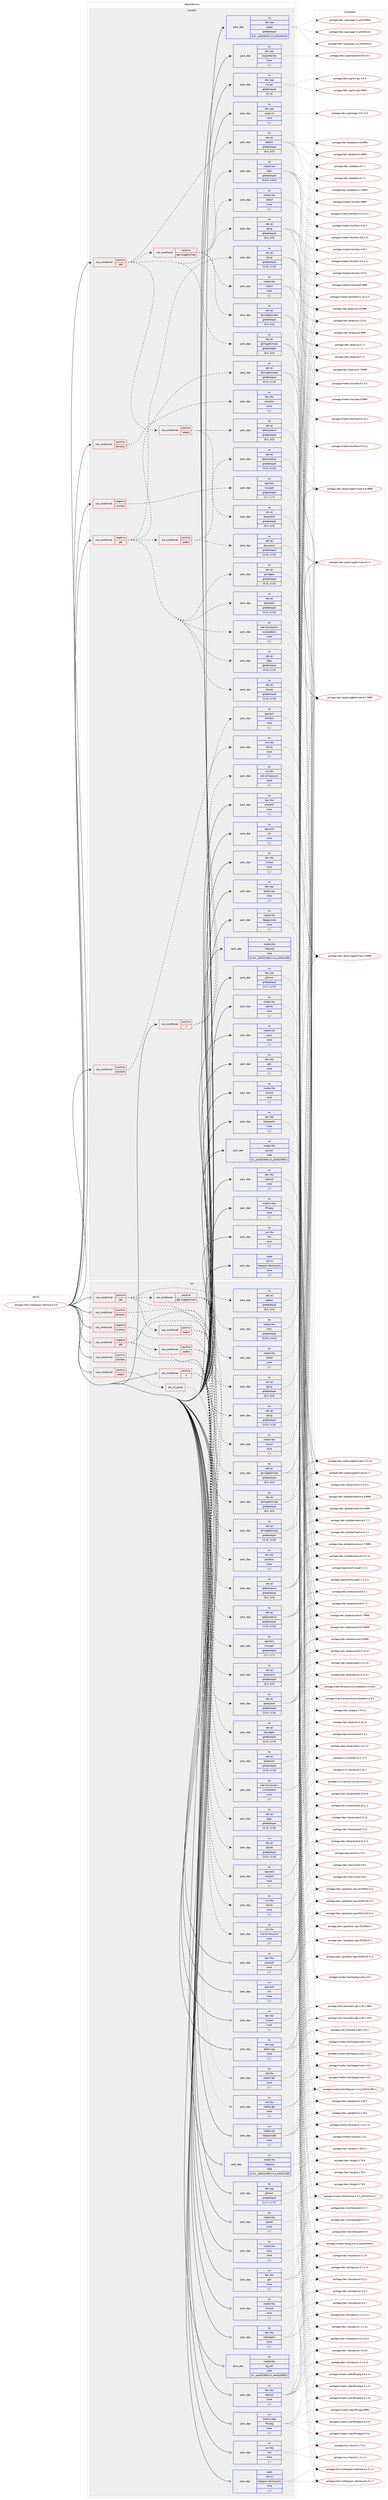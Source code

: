 digraph prolog {

# *************
# Graph options
# *************

newrank=true;
concentrate=true;
compound=true;
graph [rankdir=LR,fontname=Helvetica,fontsize=10,ranksep=1.5];#, ranksep=2.5, nodesep=0.2];
edge  [arrowhead=vee];
node  [fontname=Helvetica,fontsize=10];

# **********
# The ebuild
# **********

subgraph cluster_leftcol {
color=gray;
rank=same;
label=<<i>ebuild</i>>;
id [label="portage://net-im/telegram-desktop-5.0.4", color=red, width=4, href="../net-im/telegram-desktop-5.0.4.svg"];
}

# ****************
# The dependencies
# ****************

subgraph cluster_midcol {
color=gray;
label=<<i>dependencies</i>>;
subgraph cluster_compile {
fillcolor="#eeeeee";
style=filled;
label=<<i>compile</i>>;
subgraph cond89725 {
dependency345599 [label=<<TABLE BORDER="0" CELLBORDER="1" CELLSPACING="0" CELLPADDING="4"><TR><TD ROWSPAN="3" CELLPADDING="10">use_conditional</TD></TR><TR><TD>negative</TD></TR><TR><TD>enchant</TD></TR></TABLE>>, shape=none, color=red];
subgraph pack253319 {
dependency345600 [label=<<TABLE BORDER="0" CELLBORDER="1" CELLSPACING="0" CELLPADDING="4" WIDTH="220"><TR><TD ROWSPAN="6" CELLPADDING="30">pack_dep</TD></TR><TR><TD WIDTH="110">no</TD></TR><TR><TD>app-text</TD></TR><TR><TD>hunspell</TD></TR><TR><TD>greaterequal</TD></TR><TR><TD>[1.7,,,1.7]</TD></TR></TABLE>>, shape=none, color=blue];
}
dependency345599:e -> dependency345600:w [weight=20,style="dashed",arrowhead="vee"];
}
id:e -> dependency345599:w [weight=20,style="solid",arrowhead="vee"];
subgraph cond89726 {
dependency345601 [label=<<TABLE BORDER="0" CELLBORDER="1" CELLSPACING="0" CELLPADDING="4"><TR><TD ROWSPAN="3" CELLPADDING="10">use_conditional</TD></TR><TR><TD>negative</TD></TR><TR><TD>qt6</TD></TR></TABLE>>, shape=none, color=red];
subgraph pack253320 {
dependency345602 [label=<<TABLE BORDER="0" CELLBORDER="1" CELLSPACING="0" CELLPADDING="4" WIDTH="220"><TR><TD ROWSPAN="6" CELLPADDING="30">pack_dep</TD></TR><TR><TD WIDTH="110">no</TD></TR><TR><TD>dev-qt</TD></TR><TR><TD>qtcore</TD></TR><TR><TD>greaterequal</TD></TR><TR><TD>[5.15,,,5.15]</TD></TR></TABLE>>, shape=none, color=blue];
}
dependency345601:e -> dependency345602:w [weight=20,style="dashed",arrowhead="vee"];
subgraph pack253321 {
dependency345603 [label=<<TABLE BORDER="0" CELLBORDER="1" CELLSPACING="0" CELLPADDING="4" WIDTH="220"><TR><TD ROWSPAN="6" CELLPADDING="30">pack_dep</TD></TR><TR><TD WIDTH="110">no</TD></TR><TR><TD>dev-qt</TD></TR><TR><TD>qtgui</TD></TR><TR><TD>greaterequal</TD></TR><TR><TD>[5.15,,,5.15]</TD></TR></TABLE>>, shape=none, color=blue];
}
dependency345601:e -> dependency345603:w [weight=20,style="dashed",arrowhead="vee"];
subgraph pack253322 {
dependency345604 [label=<<TABLE BORDER="0" CELLBORDER="1" CELLSPACING="0" CELLPADDING="4" WIDTH="220"><TR><TD ROWSPAN="6" CELLPADDING="30">pack_dep</TD></TR><TR><TD WIDTH="110">no</TD></TR><TR><TD>dev-qt</TD></TR><TR><TD>qtimageformats</TD></TR><TR><TD>greaterequal</TD></TR><TR><TD>[5.15,,,5.15]</TD></TR></TABLE>>, shape=none, color=blue];
}
dependency345601:e -> dependency345604:w [weight=20,style="dashed",arrowhead="vee"];
subgraph pack253323 {
dependency345605 [label=<<TABLE BORDER="0" CELLBORDER="1" CELLSPACING="0" CELLPADDING="4" WIDTH="220"><TR><TD ROWSPAN="6" CELLPADDING="30">pack_dep</TD></TR><TR><TD WIDTH="110">no</TD></TR><TR><TD>dev-qt</TD></TR><TR><TD>qtnetwork</TD></TR><TR><TD>greaterequal</TD></TR><TR><TD>[5.15,,,5.15]</TD></TR></TABLE>>, shape=none, color=blue];
}
dependency345601:e -> dependency345605:w [weight=20,style="dashed",arrowhead="vee"];
subgraph pack253324 {
dependency345606 [label=<<TABLE BORDER="0" CELLBORDER="1" CELLSPACING="0" CELLPADDING="4" WIDTH="220"><TR><TD ROWSPAN="6" CELLPADDING="30">pack_dep</TD></TR><TR><TD WIDTH="110">no</TD></TR><TR><TD>dev-qt</TD></TR><TR><TD>qtsvg</TD></TR><TR><TD>greaterequal</TD></TR><TR><TD>[5.15,,,5.15]</TD></TR></TABLE>>, shape=none, color=blue];
}
dependency345601:e -> dependency345606:w [weight=20,style="dashed",arrowhead="vee"];
subgraph pack253325 {
dependency345607 [label=<<TABLE BORDER="0" CELLBORDER="1" CELLSPACING="0" CELLPADDING="4" WIDTH="220"><TR><TD ROWSPAN="6" CELLPADDING="30">pack_dep</TD></TR><TR><TD WIDTH="110">no</TD></TR><TR><TD>dev-qt</TD></TR><TR><TD>qtwidgets</TD></TR><TR><TD>greaterequal</TD></TR><TR><TD>[5.15,,,5.15]</TD></TR></TABLE>>, shape=none, color=blue];
}
dependency345601:e -> dependency345607:w [weight=20,style="dashed",arrowhead="vee"];
subgraph pack253326 {
dependency345608 [label=<<TABLE BORDER="0" CELLBORDER="1" CELLSPACING="0" CELLPADDING="4" WIDTH="220"><TR><TD ROWSPAN="6" CELLPADDING="30">pack_dep</TD></TR><TR><TD WIDTH="110">no</TD></TR><TR><TD>kde-frameworks</TD></TR><TR><TD>kcoreaddons</TD></TR><TR><TD>none</TD></TR><TR><TD>[,,]</TD></TR></TABLE>>, shape=none, color=blue];
}
dependency345601:e -> dependency345608:w [weight=20,style="dashed",arrowhead="vee"];
subgraph cond89727 {
dependency345609 [label=<<TABLE BORDER="0" CELLBORDER="1" CELLSPACING="0" CELLPADDING="4"><TR><TD ROWSPAN="3" CELLPADDING="10">use_conditional</TD></TR><TR><TD>positive</TD></TR><TR><TD>webkit</TD></TR></TABLE>>, shape=none, color=red];
subgraph pack253327 {
dependency345610 [label=<<TABLE BORDER="0" CELLBORDER="1" CELLSPACING="0" CELLPADDING="4" WIDTH="220"><TR><TD ROWSPAN="6" CELLPADDING="30">pack_dep</TD></TR><TR><TD WIDTH="110">no</TD></TR><TR><TD>dev-qt</TD></TR><TR><TD>qtdeclarative</TD></TR><TR><TD>greaterequal</TD></TR><TR><TD>[5.15,,,5.15]</TD></TR></TABLE>>, shape=none, color=blue];
}
dependency345609:e -> dependency345610:w [weight=20,style="dashed",arrowhead="vee"];
subgraph pack253328 {
dependency345611 [label=<<TABLE BORDER="0" CELLBORDER="1" CELLSPACING="0" CELLPADDING="4" WIDTH="220"><TR><TD ROWSPAN="6" CELLPADDING="30">pack_dep</TD></TR><TR><TD WIDTH="110">no</TD></TR><TR><TD>dev-qt</TD></TR><TR><TD>qtwayland</TD></TR><TR><TD>greaterequal</TD></TR><TR><TD>[5.15,,,5.15]</TD></TR></TABLE>>, shape=none, color=blue];
}
dependency345609:e -> dependency345611:w [weight=20,style="dashed",arrowhead="vee"];
}
dependency345601:e -> dependency345609:w [weight=20,style="dashed",arrowhead="vee"];
}
id:e -> dependency345601:w [weight=20,style="solid",arrowhead="vee"];
subgraph cond89728 {
dependency345612 [label=<<TABLE BORDER="0" CELLBORDER="1" CELLSPACING="0" CELLPADDING="4"><TR><TD ROWSPAN="3" CELLPADDING="10">use_conditional</TD></TR><TR><TD>positive</TD></TR><TR><TD>X</TD></TR></TABLE>>, shape=none, color=red];
subgraph pack253329 {
dependency345613 [label=<<TABLE BORDER="0" CELLBORDER="1" CELLSPACING="0" CELLPADDING="4" WIDTH="220"><TR><TD ROWSPAN="6" CELLPADDING="30">pack_dep</TD></TR><TR><TD WIDTH="110">no</TD></TR><TR><TD>x11-libs</TD></TR><TR><TD>libxcb</TD></TR><TR><TD>none</TD></TR><TR><TD>[,,]</TD></TR></TABLE>>, shape=none, color=blue];
}
dependency345612:e -> dependency345613:w [weight=20,style="dashed",arrowhead="vee"];
subgraph pack253330 {
dependency345614 [label=<<TABLE BORDER="0" CELLBORDER="1" CELLSPACING="0" CELLPADDING="4" WIDTH="220"><TR><TD ROWSPAN="6" CELLPADDING="30">pack_dep</TD></TR><TR><TD WIDTH="110">no</TD></TR><TR><TD>x11-libs</TD></TR><TR><TD>xcb-util-keysyms</TD></TR><TR><TD>none</TD></TR><TR><TD>[,,]</TD></TR></TABLE>>, shape=none, color=blue];
}
dependency345612:e -> dependency345614:w [weight=20,style="dashed",arrowhead="vee"];
}
id:e -> dependency345612:w [weight=20,style="solid",arrowhead="vee"];
subgraph cond89729 {
dependency345615 [label=<<TABLE BORDER="0" CELLBORDER="1" CELLSPACING="0" CELLPADDING="4"><TR><TD ROWSPAN="3" CELLPADDING="10">use_conditional</TD></TR><TR><TD>positive</TD></TR><TR><TD>enchant</TD></TR></TABLE>>, shape=none, color=red];
subgraph pack253331 {
dependency345616 [label=<<TABLE BORDER="0" CELLBORDER="1" CELLSPACING="0" CELLPADDING="4" WIDTH="220"><TR><TD ROWSPAN="6" CELLPADDING="30">pack_dep</TD></TR><TR><TD WIDTH="110">no</TD></TR><TR><TD>app-text</TD></TR><TR><TD>enchant</TD></TR><TR><TD>none</TD></TR><TR><TD>[,,]</TD></TR></TABLE>>, shape=none, color=blue];
}
dependency345615:e -> dependency345616:w [weight=20,style="dashed",arrowhead="vee"];
}
id:e -> dependency345615:w [weight=20,style="solid",arrowhead="vee"];
subgraph cond89730 {
dependency345617 [label=<<TABLE BORDER="0" CELLBORDER="1" CELLSPACING="0" CELLPADDING="4"><TR><TD ROWSPAN="3" CELLPADDING="10">use_conditional</TD></TR><TR><TD>positive</TD></TR><TR><TD>jemalloc</TD></TR></TABLE>>, shape=none, color=red];
subgraph pack253332 {
dependency345618 [label=<<TABLE BORDER="0" CELLBORDER="1" CELLSPACING="0" CELLPADDING="4" WIDTH="220"><TR><TD ROWSPAN="6" CELLPADDING="30">pack_dep</TD></TR><TR><TD WIDTH="110">no</TD></TR><TR><TD>dev-libs</TD></TR><TR><TD>jemalloc</TD></TR><TR><TD>none</TD></TR><TR><TD>[,,]</TD></TR></TABLE>>, shape=none, color=blue];
}
dependency345617:e -> dependency345618:w [weight=20,style="dashed",arrowhead="vee"];
}
id:e -> dependency345617:w [weight=20,style="solid",arrowhead="vee"];
subgraph cond89731 {
dependency345619 [label=<<TABLE BORDER="0" CELLBORDER="1" CELLSPACING="0" CELLPADDING="4"><TR><TD ROWSPAN="3" CELLPADDING="10">use_conditional</TD></TR><TR><TD>positive</TD></TR><TR><TD>qt6</TD></TR></TABLE>>, shape=none, color=red];
subgraph pack253333 {
dependency345620 [label=<<TABLE BORDER="0" CELLBORDER="1" CELLSPACING="0" CELLPADDING="4" WIDTH="220"><TR><TD ROWSPAN="6" CELLPADDING="30">pack_dep</TD></TR><TR><TD WIDTH="110">no</TD></TR><TR><TD>dev-qt</TD></TR><TR><TD>qtbase</TD></TR><TR><TD>greaterequal</TD></TR><TR><TD>[6.5,,,6.5]</TD></TR></TABLE>>, shape=none, color=blue];
}
dependency345619:e -> dependency345620:w [weight=20,style="dashed",arrowhead="vee"];
subgraph pack253334 {
dependency345621 [label=<<TABLE BORDER="0" CELLBORDER="1" CELLSPACING="0" CELLPADDING="4" WIDTH="220"><TR><TD ROWSPAN="6" CELLPADDING="30">pack_dep</TD></TR><TR><TD WIDTH="110">no</TD></TR><TR><TD>dev-qt</TD></TR><TR><TD>qtimageformats</TD></TR><TR><TD>greaterequal</TD></TR><TR><TD>[6.5,,,6.5]</TD></TR></TABLE>>, shape=none, color=blue];
}
dependency345619:e -> dependency345621:w [weight=20,style="dashed",arrowhead="vee"];
subgraph pack253335 {
dependency345622 [label=<<TABLE BORDER="0" CELLBORDER="1" CELLSPACING="0" CELLPADDING="4" WIDTH="220"><TR><TD ROWSPAN="6" CELLPADDING="30">pack_dep</TD></TR><TR><TD WIDTH="110">no</TD></TR><TR><TD>dev-qt</TD></TR><TR><TD>qtsvg</TD></TR><TR><TD>greaterequal</TD></TR><TR><TD>[6.5,,,6.5]</TD></TR></TABLE>>, shape=none, color=blue];
}
dependency345619:e -> dependency345622:w [weight=20,style="dashed",arrowhead="vee"];
subgraph cond89732 {
dependency345623 [label=<<TABLE BORDER="0" CELLBORDER="1" CELLSPACING="0" CELLPADDING="4"><TR><TD ROWSPAN="3" CELLPADDING="10">use_conditional</TD></TR><TR><TD>positive</TD></TR><TR><TD>webkit</TD></TR></TABLE>>, shape=none, color=red];
subgraph pack253336 {
dependency345624 [label=<<TABLE BORDER="0" CELLBORDER="1" CELLSPACING="0" CELLPADDING="4" WIDTH="220"><TR><TD ROWSPAN="6" CELLPADDING="30">pack_dep</TD></TR><TR><TD WIDTH="110">no</TD></TR><TR><TD>dev-qt</TD></TR><TR><TD>qtdeclarative</TD></TR><TR><TD>greaterequal</TD></TR><TR><TD>[6.5,,,6.5]</TD></TR></TABLE>>, shape=none, color=blue];
}
dependency345623:e -> dependency345624:w [weight=20,style="dashed",arrowhead="vee"];
subgraph pack253337 {
dependency345625 [label=<<TABLE BORDER="0" CELLBORDER="1" CELLSPACING="0" CELLPADDING="4" WIDTH="220"><TR><TD ROWSPAN="6" CELLPADDING="30">pack_dep</TD></TR><TR><TD WIDTH="110">no</TD></TR><TR><TD>dev-qt</TD></TR><TR><TD>qtwayland</TD></TR><TR><TD>greaterequal</TD></TR><TR><TD>[6.5,,,6.5]</TD></TR></TABLE>>, shape=none, color=blue];
}
dependency345623:e -> dependency345625:w [weight=20,style="dashed",arrowhead="vee"];
}
dependency345619:e -> dependency345623:w [weight=20,style="dashed",arrowhead="vee"];
subgraph cond89733 {
dependency345626 [label=<<TABLE BORDER="0" CELLBORDER="1" CELLSPACING="0" CELLPADDING="4"><TR><TD ROWSPAN="3" CELLPADDING="10">use_conditional</TD></TR><TR><TD>positive</TD></TR><TR><TD>qt6-imageformats</TD></TR></TABLE>>, shape=none, color=red];
subgraph pack253338 {
dependency345627 [label=<<TABLE BORDER="0" CELLBORDER="1" CELLSPACING="0" CELLPADDING="4" WIDTH="220"><TR><TD ROWSPAN="6" CELLPADDING="30">pack_dep</TD></TR><TR><TD WIDTH="110">no</TD></TR><TR><TD>dev-qt</TD></TR><TR><TD>qtimageformats</TD></TR><TR><TD>greaterequal</TD></TR><TR><TD>[6.5,,,6.5]</TD></TR></TABLE>>, shape=none, color=blue];
}
dependency345626:e -> dependency345627:w [weight=20,style="dashed",arrowhead="vee"];
subgraph pack253339 {
dependency345628 [label=<<TABLE BORDER="0" CELLBORDER="1" CELLSPACING="0" CELLPADDING="4" WIDTH="220"><TR><TD ROWSPAN="6" CELLPADDING="30">pack_dep</TD></TR><TR><TD WIDTH="110">no</TD></TR><TR><TD>media-libs</TD></TR><TR><TD>libavif</TD></TR><TR><TD>none</TD></TR><TR><TD>[,,]</TD></TR></TABLE>>, shape=none, color=blue];
}
dependency345626:e -> dependency345628:w [weight=20,style="dashed",arrowhead="vee"];
subgraph pack253340 {
dependency345629 [label=<<TABLE BORDER="0" CELLBORDER="1" CELLSPACING="0" CELLPADDING="4" WIDTH="220"><TR><TD ROWSPAN="6" CELLPADDING="30">pack_dep</TD></TR><TR><TD WIDTH="110">no</TD></TR><TR><TD>media-libs</TD></TR><TR><TD>libheif</TD></TR><TR><TD>none</TD></TR><TR><TD>[,,]</TD></TR></TABLE>>, shape=none, color=blue];
}
dependency345626:e -> dependency345629:w [weight=20,style="dashed",arrowhead="vee"];
subgraph pack253341 {
dependency345630 [label=<<TABLE BORDER="0" CELLBORDER="1" CELLSPACING="0" CELLPADDING="4" WIDTH="220"><TR><TD ROWSPAN="6" CELLPADDING="30">pack_dep</TD></TR><TR><TD WIDTH="110">no</TD></TR><TR><TD>media-libs</TD></TR><TR><TD>libjxl</TD></TR><TR><TD>greaterequal</TD></TR><TR><TD>[0.8.0,,,0.8.0]</TD></TR></TABLE>>, shape=none, color=blue];
}
dependency345626:e -> dependency345630:w [weight=20,style="dashed",arrowhead="vee"];
}
dependency345619:e -> dependency345626:w [weight=20,style="dashed",arrowhead="vee"];
}
id:e -> dependency345619:w [weight=20,style="solid",arrowhead="vee"];
subgraph pack253342 {
dependency345631 [label=<<TABLE BORDER="0" CELLBORDER="1" CELLSPACING="0" CELLPADDING="4" WIDTH="220"><TR><TD ROWSPAN="6" CELLPADDING="30">pack_dep</TD></TR><TR><TD WIDTH="110">no</TD></TR><TR><TD>app-arch</TD></TR><TR><TD>lz4</TD></TR><TR><TD>none</TD></TR><TR><TD>[,,]</TD></TR></TABLE>>, shape=none, color=blue];
}
id:e -> dependency345631:w [weight=20,style="solid",arrowhead="vee"];
subgraph pack253343 {
dependency345632 [label=<<TABLE BORDER="0" CELLBORDER="1" CELLSPACING="0" CELLPADDING="4" WIDTH="220"><TR><TD ROWSPAN="6" CELLPADDING="30">pack_dep</TD></TR><TR><TD WIDTH="110">no</TD></TR><TR><TD>dev-cpp</TD></TR><TR><TD>abseil-cpp</TD></TR><TR><TD>none</TD></TR><TR><TD>[,,]</TD></TR></TABLE>>, shape=none, color=blue];
}
id:e -> dependency345632:w [weight=20,style="solid",arrowhead="vee"];
subgraph pack253344 {
dependency345633 [label=<<TABLE BORDER="0" CELLBORDER="1" CELLSPACING="0" CELLPADDING="4" WIDTH="220"><TR><TD ROWSPAN="6" CELLPADDING="30">pack_dep</TD></TR><TR><TD WIDTH="110">no</TD></TR><TR><TD>dev-cpp</TD></TR><TR><TD>cppgir</TD></TR><TR><TD>greaterequal</TD></TR><TR><TD>[2.0,,_p20240315,2.0_p20240315]</TD></TR></TABLE>>, shape=none, color=blue];
}
id:e -> dependency345633:w [weight=20,style="solid",arrowhead="vee"];
subgraph pack253345 {
dependency345634 [label=<<TABLE BORDER="0" CELLBORDER="1" CELLSPACING="0" CELLPADDING="4" WIDTH="220"><TR><TD ROWSPAN="6" CELLPADDING="30">pack_dep</TD></TR><TR><TD WIDTH="110">no</TD></TR><TR><TD>dev-cpp</TD></TR><TR><TD>expected-lite</TD></TR><TR><TD>none</TD></TR><TR><TD>[,,]</TD></TR></TABLE>>, shape=none, color=blue];
}
id:e -> dependency345634:w [weight=20,style="solid",arrowhead="vee"];
subgraph pack253346 {
dependency345635 [label=<<TABLE BORDER="0" CELLBORDER="1" CELLSPACING="0" CELLPADDING="4" WIDTH="220"><TR><TD ROWSPAN="6" CELLPADDING="30">pack_dep</TD></TR><TR><TD WIDTH="110">no</TD></TR><TR><TD>dev-cpp</TD></TR><TR><TD>glibmm</TD></TR><TR><TD>greaterequal</TD></TR><TR><TD>[2.77,,,2.77]</TD></TR></TABLE>>, shape=none, color=blue];
}
id:e -> dependency345635:w [weight=20,style="solid",arrowhead="vee"];
subgraph pack253347 {
dependency345636 [label=<<TABLE BORDER="0" CELLBORDER="1" CELLSPACING="0" CELLPADDING="4" WIDTH="220"><TR><TD ROWSPAN="6" CELLPADDING="30">pack_dep</TD></TR><TR><TD WIDTH="110">no</TD></TR><TR><TD>dev-cpp</TD></TR><TR><TD>ms-gsl</TD></TR><TR><TD>greaterequal</TD></TR><TR><TD>[4,,,4]</TD></TR></TABLE>>, shape=none, color=blue];
}
id:e -> dependency345636:w [weight=20,style="solid",arrowhead="vee"];
subgraph pack253348 {
dependency345637 [label=<<TABLE BORDER="0" CELLBORDER="1" CELLSPACING="0" CELLPADDING="4" WIDTH="220"><TR><TD ROWSPAN="6" CELLPADDING="30">pack_dep</TD></TR><TR><TD WIDTH="110">no</TD></TR><TR><TD>dev-cpp</TD></TR><TR><TD>range-v3</TD></TR><TR><TD>none</TD></TR><TR><TD>[,,]</TD></TR></TABLE>>, shape=none, color=blue];
}
id:e -> dependency345637:w [weight=20,style="solid",arrowhead="vee"];
subgraph pack253349 {
dependency345638 [label=<<TABLE BORDER="0" CELLBORDER="1" CELLSPACING="0" CELLPADDING="4" WIDTH="220"><TR><TD ROWSPAN="6" CELLPADDING="30">pack_dep</TD></TR><TR><TD WIDTH="110">no</TD></TR><TR><TD>dev-libs</TD></TR><TR><TD>glib</TD></TR><TR><TD>none</TD></TR><TR><TD>[,,]</TD></TR></TABLE>>, shape=none, color=blue];
}
id:e -> dependency345638:w [weight=20,style="solid",arrowhead="vee"];
subgraph pack253350 {
dependency345639 [label=<<TABLE BORDER="0" CELLBORDER="1" CELLSPACING="0" CELLPADDING="4" WIDTH="220"><TR><TD ROWSPAN="6" CELLPADDING="30">pack_dep</TD></TR><TR><TD WIDTH="110">no</TD></TR><TR><TD>dev-libs</TD></TR><TR><TD>libdispatch</TD></TR><TR><TD>none</TD></TR><TR><TD>[,,]</TD></TR></TABLE>>, shape=none, color=blue];
}
id:e -> dependency345639:w [weight=20,style="solid",arrowhead="vee"];
subgraph pack253351 {
dependency345640 [label=<<TABLE BORDER="0" CELLBORDER="1" CELLSPACING="0" CELLPADDING="4" WIDTH="220"><TR><TD ROWSPAN="6" CELLPADDING="30">pack_dep</TD></TR><TR><TD WIDTH="110">no</TD></TR><TR><TD>dev-libs</TD></TR><TR><TD>openssl</TD></TR><TR><TD>none</TD></TR><TR><TD>[,,]</TD></TR></TABLE>>, shape=none, color=blue];
}
id:e -> dependency345640:w [weight=20,style="solid",arrowhead="vee"];
subgraph pack253352 {
dependency345641 [label=<<TABLE BORDER="0" CELLBORDER="1" CELLSPACING="0" CELLPADDING="4" WIDTH="220"><TR><TD ROWSPAN="6" CELLPADDING="30">pack_dep</TD></TR><TR><TD WIDTH="110">no</TD></TR><TR><TD>dev-libs</TD></TR><TR><TD>protobuf</TD></TR><TR><TD>none</TD></TR><TR><TD>[,,]</TD></TR></TABLE>>, shape=none, color=blue];
}
id:e -> dependency345641:w [weight=20,style="solid",arrowhead="vee"];
subgraph pack253353 {
dependency345642 [label=<<TABLE BORDER="0" CELLBORDER="1" CELLSPACING="0" CELLPADDING="4" WIDTH="220"><TR><TD ROWSPAN="6" CELLPADDING="30">pack_dep</TD></TR><TR><TD WIDTH="110">no</TD></TR><TR><TD>dev-libs</TD></TR><TR><TD>xxhash</TD></TR><TR><TD>none</TD></TR><TR><TD>[,,]</TD></TR></TABLE>>, shape=none, color=blue];
}
id:e -> dependency345642:w [weight=20,style="solid",arrowhead="vee"];
subgraph pack253354 {
dependency345643 [label=<<TABLE BORDER="0" CELLBORDER="1" CELLSPACING="0" CELLPADDING="4" WIDTH="220"><TR><TD ROWSPAN="6" CELLPADDING="30">pack_dep</TD></TR><TR><TD WIDTH="110">no</TD></TR><TR><TD>media-libs</TD></TR><TR><TD>libjpeg-turbo</TD></TR><TR><TD>none</TD></TR><TR><TD>[,,]</TD></TR></TABLE>>, shape=none, color=blue];
}
id:e -> dependency345643:w [weight=20,style="solid",arrowhead="vee"];
subgraph pack253355 {
dependency345644 [label=<<TABLE BORDER="0" CELLBORDER="1" CELLSPACING="0" CELLPADDING="4" WIDTH="220"><TR><TD ROWSPAN="6" CELLPADDING="30">pack_dep</TD></TR><TR><TD WIDTH="110">no</TD></TR><TR><TD>media-libs</TD></TR><TR><TD>libtgvoip</TD></TR><TR><TD>tilde</TD></TR><TR><TD>[2.4.4,,_p20221208,2.4.4_p20221208]</TD></TR></TABLE>>, shape=none, color=blue];
}
id:e -> dependency345644:w [weight=20,style="solid",arrowhead="vee"];
subgraph pack253356 {
dependency345645 [label=<<TABLE BORDER="0" CELLBORDER="1" CELLSPACING="0" CELLPADDING="4" WIDTH="220"><TR><TD ROWSPAN="6" CELLPADDING="30">pack_dep</TD></TR><TR><TD WIDTH="110">no</TD></TR><TR><TD>media-libs</TD></TR><TR><TD>openal</TD></TR><TR><TD>none</TD></TR><TR><TD>[,,]</TD></TR></TABLE>>, shape=none, color=blue];
}
id:e -> dependency345645:w [weight=20,style="solid",arrowhead="vee"];
subgraph pack253357 {
dependency345646 [label=<<TABLE BORDER="0" CELLBORDER="1" CELLSPACING="0" CELLPADDING="4" WIDTH="220"><TR><TD ROWSPAN="6" CELLPADDING="30">pack_dep</TD></TR><TR><TD WIDTH="110">no</TD></TR><TR><TD>media-libs</TD></TR><TR><TD>opus</TD></TR><TR><TD>none</TD></TR><TR><TD>[,,]</TD></TR></TABLE>>, shape=none, color=blue];
}
id:e -> dependency345646:w [weight=20,style="solid",arrowhead="vee"];
subgraph pack253358 {
dependency345647 [label=<<TABLE BORDER="0" CELLBORDER="1" CELLSPACING="0" CELLPADDING="4" WIDTH="220"><TR><TD ROWSPAN="6" CELLPADDING="30">pack_dep</TD></TR><TR><TD WIDTH="110">no</TD></TR><TR><TD>media-libs</TD></TR><TR><TD>rnnoise</TD></TR><TR><TD>none</TD></TR><TR><TD>[,,]</TD></TR></TABLE>>, shape=none, color=blue];
}
id:e -> dependency345647:w [weight=20,style="solid",arrowhead="vee"];
subgraph pack253359 {
dependency345648 [label=<<TABLE BORDER="0" CELLBORDER="1" CELLSPACING="0" CELLPADDING="4" WIDTH="220"><TR><TD ROWSPAN="6" CELLPADDING="30">pack_dep</TD></TR><TR><TD WIDTH="110">no</TD></TR><TR><TD>media-libs</TD></TR><TR><TD>tg_owt</TD></TR><TR><TD>tilde</TD></TR><TR><TD>[0,,_pre20230921,0_pre20230921]</TD></TR></TABLE>>, shape=none, color=blue];
}
id:e -> dependency345648:w [weight=20,style="solid",arrowhead="vee"];
subgraph pack253360 {
dependency345649 [label=<<TABLE BORDER="0" CELLBORDER="1" CELLSPACING="0" CELLPADDING="4" WIDTH="220"><TR><TD ROWSPAN="6" CELLPADDING="30">pack_dep</TD></TR><TR><TD WIDTH="110">no</TD></TR><TR><TD>media-video</TD></TR><TR><TD>ffmpeg</TD></TR><TR><TD>none</TD></TR><TR><TD>[,,]</TD></TR></TABLE>>, shape=none, color=blue];
}
id:e -> dependency345649:w [weight=20,style="solid",arrowhead="vee"];
subgraph pack253361 {
dependency345650 [label=<<TABLE BORDER="0" CELLBORDER="1" CELLSPACING="0" CELLPADDING="4" WIDTH="220"><TR><TD ROWSPAN="6" CELLPADDING="30">pack_dep</TD></TR><TR><TD WIDTH="110">no</TD></TR><TR><TD>sys-libs</TD></TR><TR><TD>zlib</TD></TR><TR><TD>none</TD></TR><TR><TD>[,,]</TD></TR></TABLE>>, shape=none, color=blue];
}
id:e -> dependency345650:w [weight=20,style="solid",arrowhead="vee"];
subgraph pack253362 {
dependency345651 [label=<<TABLE BORDER="0" CELLBORDER="1" CELLSPACING="0" CELLPADDING="4" WIDTH="220"><TR><TD ROWSPAN="6" CELLPADDING="30">pack_dep</TD></TR><TR><TD WIDTH="110">weak</TD></TR><TR><TD>net-im</TD></TR><TR><TD>telegram-desktop-bin</TD></TR><TR><TD>none</TD></TR><TR><TD>[,,]</TD></TR></TABLE>>, shape=none, color=blue];
}
id:e -> dependency345651:w [weight=20,style="solid",arrowhead="vee"];
}
subgraph cluster_compileandrun {
fillcolor="#eeeeee";
style=filled;
label=<<i>compile and run</i>>;
}
subgraph cluster_run {
fillcolor="#eeeeee";
style=filled;
label=<<i>run</i>>;
subgraph cond89734 {
dependency345652 [label=<<TABLE BORDER="0" CELLBORDER="1" CELLSPACING="0" CELLPADDING="4"><TR><TD ROWSPAN="3" CELLPADDING="10">use_conditional</TD></TR><TR><TD>negative</TD></TR><TR><TD>enchant</TD></TR></TABLE>>, shape=none, color=red];
subgraph pack253363 {
dependency345653 [label=<<TABLE BORDER="0" CELLBORDER="1" CELLSPACING="0" CELLPADDING="4" WIDTH="220"><TR><TD ROWSPAN="6" CELLPADDING="30">pack_dep</TD></TR><TR><TD WIDTH="110">no</TD></TR><TR><TD>app-text</TD></TR><TR><TD>hunspell</TD></TR><TR><TD>greaterequal</TD></TR><TR><TD>[1.7,,,1.7]</TD></TR></TABLE>>, shape=none, color=blue];
}
dependency345652:e -> dependency345653:w [weight=20,style="dashed",arrowhead="vee"];
}
id:e -> dependency345652:w [weight=20,style="solid",arrowhead="odot"];
subgraph cond89735 {
dependency345654 [label=<<TABLE BORDER="0" CELLBORDER="1" CELLSPACING="0" CELLPADDING="4"><TR><TD ROWSPAN="3" CELLPADDING="10">use_conditional</TD></TR><TR><TD>negative</TD></TR><TR><TD>qt6</TD></TR></TABLE>>, shape=none, color=red];
subgraph pack253364 {
dependency345655 [label=<<TABLE BORDER="0" CELLBORDER="1" CELLSPACING="0" CELLPADDING="4" WIDTH="220"><TR><TD ROWSPAN="6" CELLPADDING="30">pack_dep</TD></TR><TR><TD WIDTH="110">no</TD></TR><TR><TD>dev-qt</TD></TR><TR><TD>qtcore</TD></TR><TR><TD>greaterequal</TD></TR><TR><TD>[5.15,,,5.15]</TD></TR></TABLE>>, shape=none, color=blue];
}
dependency345654:e -> dependency345655:w [weight=20,style="dashed",arrowhead="vee"];
subgraph pack253365 {
dependency345656 [label=<<TABLE BORDER="0" CELLBORDER="1" CELLSPACING="0" CELLPADDING="4" WIDTH="220"><TR><TD ROWSPAN="6" CELLPADDING="30">pack_dep</TD></TR><TR><TD WIDTH="110">no</TD></TR><TR><TD>dev-qt</TD></TR><TR><TD>qtgui</TD></TR><TR><TD>greaterequal</TD></TR><TR><TD>[5.15,,,5.15]</TD></TR></TABLE>>, shape=none, color=blue];
}
dependency345654:e -> dependency345656:w [weight=20,style="dashed",arrowhead="vee"];
subgraph pack253366 {
dependency345657 [label=<<TABLE BORDER="0" CELLBORDER="1" CELLSPACING="0" CELLPADDING="4" WIDTH="220"><TR><TD ROWSPAN="6" CELLPADDING="30">pack_dep</TD></TR><TR><TD WIDTH="110">no</TD></TR><TR><TD>dev-qt</TD></TR><TR><TD>qtimageformats</TD></TR><TR><TD>greaterequal</TD></TR><TR><TD>[5.15,,,5.15]</TD></TR></TABLE>>, shape=none, color=blue];
}
dependency345654:e -> dependency345657:w [weight=20,style="dashed",arrowhead="vee"];
subgraph pack253367 {
dependency345658 [label=<<TABLE BORDER="0" CELLBORDER="1" CELLSPACING="0" CELLPADDING="4" WIDTH="220"><TR><TD ROWSPAN="6" CELLPADDING="30">pack_dep</TD></TR><TR><TD WIDTH="110">no</TD></TR><TR><TD>dev-qt</TD></TR><TR><TD>qtnetwork</TD></TR><TR><TD>greaterequal</TD></TR><TR><TD>[5.15,,,5.15]</TD></TR></TABLE>>, shape=none, color=blue];
}
dependency345654:e -> dependency345658:w [weight=20,style="dashed",arrowhead="vee"];
subgraph pack253368 {
dependency345659 [label=<<TABLE BORDER="0" CELLBORDER="1" CELLSPACING="0" CELLPADDING="4" WIDTH="220"><TR><TD ROWSPAN="6" CELLPADDING="30">pack_dep</TD></TR><TR><TD WIDTH="110">no</TD></TR><TR><TD>dev-qt</TD></TR><TR><TD>qtsvg</TD></TR><TR><TD>greaterequal</TD></TR><TR><TD>[5.15,,,5.15]</TD></TR></TABLE>>, shape=none, color=blue];
}
dependency345654:e -> dependency345659:w [weight=20,style="dashed",arrowhead="vee"];
subgraph pack253369 {
dependency345660 [label=<<TABLE BORDER="0" CELLBORDER="1" CELLSPACING="0" CELLPADDING="4" WIDTH="220"><TR><TD ROWSPAN="6" CELLPADDING="30">pack_dep</TD></TR><TR><TD WIDTH="110">no</TD></TR><TR><TD>dev-qt</TD></TR><TR><TD>qtwidgets</TD></TR><TR><TD>greaterequal</TD></TR><TR><TD>[5.15,,,5.15]</TD></TR></TABLE>>, shape=none, color=blue];
}
dependency345654:e -> dependency345660:w [weight=20,style="dashed",arrowhead="vee"];
subgraph pack253370 {
dependency345661 [label=<<TABLE BORDER="0" CELLBORDER="1" CELLSPACING="0" CELLPADDING="4" WIDTH="220"><TR><TD ROWSPAN="6" CELLPADDING="30">pack_dep</TD></TR><TR><TD WIDTH="110">no</TD></TR><TR><TD>kde-frameworks</TD></TR><TR><TD>kcoreaddons</TD></TR><TR><TD>none</TD></TR><TR><TD>[,,]</TD></TR></TABLE>>, shape=none, color=blue];
}
dependency345654:e -> dependency345661:w [weight=20,style="dashed",arrowhead="vee"];
subgraph cond89736 {
dependency345662 [label=<<TABLE BORDER="0" CELLBORDER="1" CELLSPACING="0" CELLPADDING="4"><TR><TD ROWSPAN="3" CELLPADDING="10">use_conditional</TD></TR><TR><TD>positive</TD></TR><TR><TD>webkit</TD></TR></TABLE>>, shape=none, color=red];
subgraph pack253371 {
dependency345663 [label=<<TABLE BORDER="0" CELLBORDER="1" CELLSPACING="0" CELLPADDING="4" WIDTH="220"><TR><TD ROWSPAN="6" CELLPADDING="30">pack_dep</TD></TR><TR><TD WIDTH="110">no</TD></TR><TR><TD>dev-qt</TD></TR><TR><TD>qtdeclarative</TD></TR><TR><TD>greaterequal</TD></TR><TR><TD>[5.15,,,5.15]</TD></TR></TABLE>>, shape=none, color=blue];
}
dependency345662:e -> dependency345663:w [weight=20,style="dashed",arrowhead="vee"];
subgraph pack253372 {
dependency345664 [label=<<TABLE BORDER="0" CELLBORDER="1" CELLSPACING="0" CELLPADDING="4" WIDTH="220"><TR><TD ROWSPAN="6" CELLPADDING="30">pack_dep</TD></TR><TR><TD WIDTH="110">no</TD></TR><TR><TD>dev-qt</TD></TR><TR><TD>qtwayland</TD></TR><TR><TD>greaterequal</TD></TR><TR><TD>[5.15,,,5.15]</TD></TR></TABLE>>, shape=none, color=blue];
}
dependency345662:e -> dependency345664:w [weight=20,style="dashed",arrowhead="vee"];
}
dependency345654:e -> dependency345662:w [weight=20,style="dashed",arrowhead="vee"];
}
id:e -> dependency345654:w [weight=20,style="solid",arrowhead="odot"];
subgraph cond89737 {
dependency345665 [label=<<TABLE BORDER="0" CELLBORDER="1" CELLSPACING="0" CELLPADDING="4"><TR><TD ROWSPAN="3" CELLPADDING="10">use_conditional</TD></TR><TR><TD>positive</TD></TR><TR><TD>X</TD></TR></TABLE>>, shape=none, color=red];
subgraph pack253373 {
dependency345666 [label=<<TABLE BORDER="0" CELLBORDER="1" CELLSPACING="0" CELLPADDING="4" WIDTH="220"><TR><TD ROWSPAN="6" CELLPADDING="30">pack_dep</TD></TR><TR><TD WIDTH="110">no</TD></TR><TR><TD>x11-libs</TD></TR><TR><TD>libxcb</TD></TR><TR><TD>none</TD></TR><TR><TD>[,,]</TD></TR></TABLE>>, shape=none, color=blue];
}
dependency345665:e -> dependency345666:w [weight=20,style="dashed",arrowhead="vee"];
subgraph pack253374 {
dependency345667 [label=<<TABLE BORDER="0" CELLBORDER="1" CELLSPACING="0" CELLPADDING="4" WIDTH="220"><TR><TD ROWSPAN="6" CELLPADDING="30">pack_dep</TD></TR><TR><TD WIDTH="110">no</TD></TR><TR><TD>x11-libs</TD></TR><TR><TD>xcb-util-keysyms</TD></TR><TR><TD>none</TD></TR><TR><TD>[,,]</TD></TR></TABLE>>, shape=none, color=blue];
}
dependency345665:e -> dependency345667:w [weight=20,style="dashed",arrowhead="vee"];
}
id:e -> dependency345665:w [weight=20,style="solid",arrowhead="odot"];
subgraph cond89738 {
dependency345668 [label=<<TABLE BORDER="0" CELLBORDER="1" CELLSPACING="0" CELLPADDING="4"><TR><TD ROWSPAN="3" CELLPADDING="10">use_conditional</TD></TR><TR><TD>positive</TD></TR><TR><TD>enchant</TD></TR></TABLE>>, shape=none, color=red];
subgraph pack253375 {
dependency345669 [label=<<TABLE BORDER="0" CELLBORDER="1" CELLSPACING="0" CELLPADDING="4" WIDTH="220"><TR><TD ROWSPAN="6" CELLPADDING="30">pack_dep</TD></TR><TR><TD WIDTH="110">no</TD></TR><TR><TD>app-text</TD></TR><TR><TD>enchant</TD></TR><TR><TD>none</TD></TR><TR><TD>[,,]</TD></TR></TABLE>>, shape=none, color=blue];
}
dependency345668:e -> dependency345669:w [weight=20,style="dashed",arrowhead="vee"];
}
id:e -> dependency345668:w [weight=20,style="solid",arrowhead="odot"];
subgraph cond89739 {
dependency345670 [label=<<TABLE BORDER="0" CELLBORDER="1" CELLSPACING="0" CELLPADDING="4"><TR><TD ROWSPAN="3" CELLPADDING="10">use_conditional</TD></TR><TR><TD>positive</TD></TR><TR><TD>jemalloc</TD></TR></TABLE>>, shape=none, color=red];
subgraph pack253376 {
dependency345671 [label=<<TABLE BORDER="0" CELLBORDER="1" CELLSPACING="0" CELLPADDING="4" WIDTH="220"><TR><TD ROWSPAN="6" CELLPADDING="30">pack_dep</TD></TR><TR><TD WIDTH="110">no</TD></TR><TR><TD>dev-libs</TD></TR><TR><TD>jemalloc</TD></TR><TR><TD>none</TD></TR><TR><TD>[,,]</TD></TR></TABLE>>, shape=none, color=blue];
}
dependency345670:e -> dependency345671:w [weight=20,style="dashed",arrowhead="vee"];
}
id:e -> dependency345670:w [weight=20,style="solid",arrowhead="odot"];
subgraph cond89740 {
dependency345672 [label=<<TABLE BORDER="0" CELLBORDER="1" CELLSPACING="0" CELLPADDING="4"><TR><TD ROWSPAN="3" CELLPADDING="10">use_conditional</TD></TR><TR><TD>positive</TD></TR><TR><TD>qt6</TD></TR></TABLE>>, shape=none, color=red];
subgraph pack253377 {
dependency345673 [label=<<TABLE BORDER="0" CELLBORDER="1" CELLSPACING="0" CELLPADDING="4" WIDTH="220"><TR><TD ROWSPAN="6" CELLPADDING="30">pack_dep</TD></TR><TR><TD WIDTH="110">no</TD></TR><TR><TD>dev-qt</TD></TR><TR><TD>qtbase</TD></TR><TR><TD>greaterequal</TD></TR><TR><TD>[6.5,,,6.5]</TD></TR></TABLE>>, shape=none, color=blue];
}
dependency345672:e -> dependency345673:w [weight=20,style="dashed",arrowhead="vee"];
subgraph pack253378 {
dependency345674 [label=<<TABLE BORDER="0" CELLBORDER="1" CELLSPACING="0" CELLPADDING="4" WIDTH="220"><TR><TD ROWSPAN="6" CELLPADDING="30">pack_dep</TD></TR><TR><TD WIDTH="110">no</TD></TR><TR><TD>dev-qt</TD></TR><TR><TD>qtimageformats</TD></TR><TR><TD>greaterequal</TD></TR><TR><TD>[6.5,,,6.5]</TD></TR></TABLE>>, shape=none, color=blue];
}
dependency345672:e -> dependency345674:w [weight=20,style="dashed",arrowhead="vee"];
subgraph pack253379 {
dependency345675 [label=<<TABLE BORDER="0" CELLBORDER="1" CELLSPACING="0" CELLPADDING="4" WIDTH="220"><TR><TD ROWSPAN="6" CELLPADDING="30">pack_dep</TD></TR><TR><TD WIDTH="110">no</TD></TR><TR><TD>dev-qt</TD></TR><TR><TD>qtsvg</TD></TR><TR><TD>greaterequal</TD></TR><TR><TD>[6.5,,,6.5]</TD></TR></TABLE>>, shape=none, color=blue];
}
dependency345672:e -> dependency345675:w [weight=20,style="dashed",arrowhead="vee"];
subgraph cond89741 {
dependency345676 [label=<<TABLE BORDER="0" CELLBORDER="1" CELLSPACING="0" CELLPADDING="4"><TR><TD ROWSPAN="3" CELLPADDING="10">use_conditional</TD></TR><TR><TD>positive</TD></TR><TR><TD>webkit</TD></TR></TABLE>>, shape=none, color=red];
subgraph pack253380 {
dependency345677 [label=<<TABLE BORDER="0" CELLBORDER="1" CELLSPACING="0" CELLPADDING="4" WIDTH="220"><TR><TD ROWSPAN="6" CELLPADDING="30">pack_dep</TD></TR><TR><TD WIDTH="110">no</TD></TR><TR><TD>dev-qt</TD></TR><TR><TD>qtdeclarative</TD></TR><TR><TD>greaterequal</TD></TR><TR><TD>[6.5,,,6.5]</TD></TR></TABLE>>, shape=none, color=blue];
}
dependency345676:e -> dependency345677:w [weight=20,style="dashed",arrowhead="vee"];
subgraph pack253381 {
dependency345678 [label=<<TABLE BORDER="0" CELLBORDER="1" CELLSPACING="0" CELLPADDING="4" WIDTH="220"><TR><TD ROWSPAN="6" CELLPADDING="30">pack_dep</TD></TR><TR><TD WIDTH="110">no</TD></TR><TR><TD>dev-qt</TD></TR><TR><TD>qtwayland</TD></TR><TR><TD>greaterequal</TD></TR><TR><TD>[6.5,,,6.5]</TD></TR></TABLE>>, shape=none, color=blue];
}
dependency345676:e -> dependency345678:w [weight=20,style="dashed",arrowhead="vee"];
}
dependency345672:e -> dependency345676:w [weight=20,style="dashed",arrowhead="vee"];
subgraph cond89742 {
dependency345679 [label=<<TABLE BORDER="0" CELLBORDER="1" CELLSPACING="0" CELLPADDING="4"><TR><TD ROWSPAN="3" CELLPADDING="10">use_conditional</TD></TR><TR><TD>positive</TD></TR><TR><TD>qt6-imageformats</TD></TR></TABLE>>, shape=none, color=red];
subgraph pack253382 {
dependency345680 [label=<<TABLE BORDER="0" CELLBORDER="1" CELLSPACING="0" CELLPADDING="4" WIDTH="220"><TR><TD ROWSPAN="6" CELLPADDING="30">pack_dep</TD></TR><TR><TD WIDTH="110">no</TD></TR><TR><TD>dev-qt</TD></TR><TR><TD>qtimageformats</TD></TR><TR><TD>greaterequal</TD></TR><TR><TD>[6.5,,,6.5]</TD></TR></TABLE>>, shape=none, color=blue];
}
dependency345679:e -> dependency345680:w [weight=20,style="dashed",arrowhead="vee"];
subgraph pack253383 {
dependency345681 [label=<<TABLE BORDER="0" CELLBORDER="1" CELLSPACING="0" CELLPADDING="4" WIDTH="220"><TR><TD ROWSPAN="6" CELLPADDING="30">pack_dep</TD></TR><TR><TD WIDTH="110">no</TD></TR><TR><TD>media-libs</TD></TR><TR><TD>libavif</TD></TR><TR><TD>none</TD></TR><TR><TD>[,,]</TD></TR></TABLE>>, shape=none, color=blue];
}
dependency345679:e -> dependency345681:w [weight=20,style="dashed",arrowhead="vee"];
subgraph pack253384 {
dependency345682 [label=<<TABLE BORDER="0" CELLBORDER="1" CELLSPACING="0" CELLPADDING="4" WIDTH="220"><TR><TD ROWSPAN="6" CELLPADDING="30">pack_dep</TD></TR><TR><TD WIDTH="110">no</TD></TR><TR><TD>media-libs</TD></TR><TR><TD>libheif</TD></TR><TR><TD>none</TD></TR><TR><TD>[,,]</TD></TR></TABLE>>, shape=none, color=blue];
}
dependency345679:e -> dependency345682:w [weight=20,style="dashed",arrowhead="vee"];
subgraph pack253385 {
dependency345683 [label=<<TABLE BORDER="0" CELLBORDER="1" CELLSPACING="0" CELLPADDING="4" WIDTH="220"><TR><TD ROWSPAN="6" CELLPADDING="30">pack_dep</TD></TR><TR><TD WIDTH="110">no</TD></TR><TR><TD>media-libs</TD></TR><TR><TD>libjxl</TD></TR><TR><TD>greaterequal</TD></TR><TR><TD>[0.8.0,,,0.8.0]</TD></TR></TABLE>>, shape=none, color=blue];
}
dependency345679:e -> dependency345683:w [weight=20,style="dashed",arrowhead="vee"];
}
dependency345672:e -> dependency345679:w [weight=20,style="dashed",arrowhead="vee"];
}
id:e -> dependency345672:w [weight=20,style="solid",arrowhead="odot"];
subgraph cond89743 {
dependency345684 [label=<<TABLE BORDER="0" CELLBORDER="1" CELLSPACING="0" CELLPADDING="4"><TR><TD ROWSPAN="3" CELLPADDING="10">use_conditional</TD></TR><TR><TD>positive</TD></TR><TR><TD>webkit</TD></TR></TABLE>>, shape=none, color=red];
subgraph any2385 {
dependency345685 [label=<<TABLE BORDER="0" CELLBORDER="1" CELLSPACING="0" CELLPADDING="4"><TR><TD CELLPADDING="10">any_of_group</TD></TR></TABLE>>, shape=none, color=red];subgraph pack253386 {
dependency345686 [label=<<TABLE BORDER="0" CELLBORDER="1" CELLSPACING="0" CELLPADDING="4" WIDTH="220"><TR><TD ROWSPAN="6" CELLPADDING="30">pack_dep</TD></TR><TR><TD WIDTH="110">no</TD></TR><TR><TD>net-libs</TD></TR><TR><TD>webkit-gtk</TD></TR><TR><TD>none</TD></TR><TR><TD>[,,]</TD></TR></TABLE>>, shape=none, color=blue];
}
dependency345685:e -> dependency345686:w [weight=20,style="dotted",arrowhead="oinv"];
subgraph pack253387 {
dependency345687 [label=<<TABLE BORDER="0" CELLBORDER="1" CELLSPACING="0" CELLPADDING="4" WIDTH="220"><TR><TD ROWSPAN="6" CELLPADDING="30">pack_dep</TD></TR><TR><TD WIDTH="110">no</TD></TR><TR><TD>net-libs</TD></TR><TR><TD>webkit-gtk</TD></TR><TR><TD>none</TD></TR><TR><TD>[,,]</TD></TR></TABLE>>, shape=none, color=blue];
}
dependency345685:e -> dependency345687:w [weight=20,style="dotted",arrowhead="oinv"];
}
dependency345684:e -> dependency345685:w [weight=20,style="dashed",arrowhead="vee"];
}
id:e -> dependency345684:w [weight=20,style="solid",arrowhead="odot"];
subgraph pack253388 {
dependency345688 [label=<<TABLE BORDER="0" CELLBORDER="1" CELLSPACING="0" CELLPADDING="4" WIDTH="220"><TR><TD ROWSPAN="6" CELLPADDING="30">pack_dep</TD></TR><TR><TD WIDTH="110">no</TD></TR><TR><TD>app-arch</TD></TR><TR><TD>lz4</TD></TR><TR><TD>none</TD></TR><TR><TD>[,,]</TD></TR></TABLE>>, shape=none, color=blue];
}
id:e -> dependency345688:w [weight=20,style="solid",arrowhead="odot"];
subgraph pack253389 {
dependency345689 [label=<<TABLE BORDER="0" CELLBORDER="1" CELLSPACING="0" CELLPADDING="4" WIDTH="220"><TR><TD ROWSPAN="6" CELLPADDING="30">pack_dep</TD></TR><TR><TD WIDTH="110">no</TD></TR><TR><TD>dev-cpp</TD></TR><TR><TD>abseil-cpp</TD></TR><TR><TD>none</TD></TR><TR><TD>[,,]</TD></TR></TABLE>>, shape=none, color=blue];
}
id:e -> dependency345689:w [weight=20,style="solid",arrowhead="odot"];
subgraph pack253390 {
dependency345690 [label=<<TABLE BORDER="0" CELLBORDER="1" CELLSPACING="0" CELLPADDING="4" WIDTH="220"><TR><TD ROWSPAN="6" CELLPADDING="30">pack_dep</TD></TR><TR><TD WIDTH="110">no</TD></TR><TR><TD>dev-cpp</TD></TR><TR><TD>glibmm</TD></TR><TR><TD>greaterequal</TD></TR><TR><TD>[2.77,,,2.77]</TD></TR></TABLE>>, shape=none, color=blue];
}
id:e -> dependency345690:w [weight=20,style="solid",arrowhead="odot"];
subgraph pack253391 {
dependency345691 [label=<<TABLE BORDER="0" CELLBORDER="1" CELLSPACING="0" CELLPADDING="4" WIDTH="220"><TR><TD ROWSPAN="6" CELLPADDING="30">pack_dep</TD></TR><TR><TD WIDTH="110">no</TD></TR><TR><TD>dev-libs</TD></TR><TR><TD>glib</TD></TR><TR><TD>none</TD></TR><TR><TD>[,,]</TD></TR></TABLE>>, shape=none, color=blue];
}
id:e -> dependency345691:w [weight=20,style="solid",arrowhead="odot"];
subgraph pack253392 {
dependency345692 [label=<<TABLE BORDER="0" CELLBORDER="1" CELLSPACING="0" CELLPADDING="4" WIDTH="220"><TR><TD ROWSPAN="6" CELLPADDING="30">pack_dep</TD></TR><TR><TD WIDTH="110">no</TD></TR><TR><TD>dev-libs</TD></TR><TR><TD>libdispatch</TD></TR><TR><TD>none</TD></TR><TR><TD>[,,]</TD></TR></TABLE>>, shape=none, color=blue];
}
id:e -> dependency345692:w [weight=20,style="solid",arrowhead="odot"];
subgraph pack253393 {
dependency345693 [label=<<TABLE BORDER="0" CELLBORDER="1" CELLSPACING="0" CELLPADDING="4" WIDTH="220"><TR><TD ROWSPAN="6" CELLPADDING="30">pack_dep</TD></TR><TR><TD WIDTH="110">no</TD></TR><TR><TD>dev-libs</TD></TR><TR><TD>openssl</TD></TR><TR><TD>none</TD></TR><TR><TD>[,,]</TD></TR></TABLE>>, shape=none, color=blue];
}
id:e -> dependency345693:w [weight=20,style="solid",arrowhead="odot"];
subgraph pack253394 {
dependency345694 [label=<<TABLE BORDER="0" CELLBORDER="1" CELLSPACING="0" CELLPADDING="4" WIDTH="220"><TR><TD ROWSPAN="6" CELLPADDING="30">pack_dep</TD></TR><TR><TD WIDTH="110">no</TD></TR><TR><TD>dev-libs</TD></TR><TR><TD>protobuf</TD></TR><TR><TD>none</TD></TR><TR><TD>[,,]</TD></TR></TABLE>>, shape=none, color=blue];
}
id:e -> dependency345694:w [weight=20,style="solid",arrowhead="odot"];
subgraph pack253395 {
dependency345695 [label=<<TABLE BORDER="0" CELLBORDER="1" CELLSPACING="0" CELLPADDING="4" WIDTH="220"><TR><TD ROWSPAN="6" CELLPADDING="30">pack_dep</TD></TR><TR><TD WIDTH="110">no</TD></TR><TR><TD>dev-libs</TD></TR><TR><TD>xxhash</TD></TR><TR><TD>none</TD></TR><TR><TD>[,,]</TD></TR></TABLE>>, shape=none, color=blue];
}
id:e -> dependency345695:w [weight=20,style="solid",arrowhead="odot"];
subgraph pack253396 {
dependency345696 [label=<<TABLE BORDER="0" CELLBORDER="1" CELLSPACING="0" CELLPADDING="4" WIDTH="220"><TR><TD ROWSPAN="6" CELLPADDING="30">pack_dep</TD></TR><TR><TD WIDTH="110">no</TD></TR><TR><TD>media-libs</TD></TR><TR><TD>libjpeg-turbo</TD></TR><TR><TD>none</TD></TR><TR><TD>[,,]</TD></TR></TABLE>>, shape=none, color=blue];
}
id:e -> dependency345696:w [weight=20,style="solid",arrowhead="odot"];
subgraph pack253397 {
dependency345697 [label=<<TABLE BORDER="0" CELLBORDER="1" CELLSPACING="0" CELLPADDING="4" WIDTH="220"><TR><TD ROWSPAN="6" CELLPADDING="30">pack_dep</TD></TR><TR><TD WIDTH="110">no</TD></TR><TR><TD>media-libs</TD></TR><TR><TD>libtgvoip</TD></TR><TR><TD>tilde</TD></TR><TR><TD>[2.4.4,,_p20221208,2.4.4_p20221208]</TD></TR></TABLE>>, shape=none, color=blue];
}
id:e -> dependency345697:w [weight=20,style="solid",arrowhead="odot"];
subgraph pack253398 {
dependency345698 [label=<<TABLE BORDER="0" CELLBORDER="1" CELLSPACING="0" CELLPADDING="4" WIDTH="220"><TR><TD ROWSPAN="6" CELLPADDING="30">pack_dep</TD></TR><TR><TD WIDTH="110">no</TD></TR><TR><TD>media-libs</TD></TR><TR><TD>openal</TD></TR><TR><TD>none</TD></TR><TR><TD>[,,]</TD></TR></TABLE>>, shape=none, color=blue];
}
id:e -> dependency345698:w [weight=20,style="solid",arrowhead="odot"];
subgraph pack253399 {
dependency345699 [label=<<TABLE BORDER="0" CELLBORDER="1" CELLSPACING="0" CELLPADDING="4" WIDTH="220"><TR><TD ROWSPAN="6" CELLPADDING="30">pack_dep</TD></TR><TR><TD WIDTH="110">no</TD></TR><TR><TD>media-libs</TD></TR><TR><TD>opus</TD></TR><TR><TD>none</TD></TR><TR><TD>[,,]</TD></TR></TABLE>>, shape=none, color=blue];
}
id:e -> dependency345699:w [weight=20,style="solid",arrowhead="odot"];
subgraph pack253400 {
dependency345700 [label=<<TABLE BORDER="0" CELLBORDER="1" CELLSPACING="0" CELLPADDING="4" WIDTH="220"><TR><TD ROWSPAN="6" CELLPADDING="30">pack_dep</TD></TR><TR><TD WIDTH="110">no</TD></TR><TR><TD>media-libs</TD></TR><TR><TD>rnnoise</TD></TR><TR><TD>none</TD></TR><TR><TD>[,,]</TD></TR></TABLE>>, shape=none, color=blue];
}
id:e -> dependency345700:w [weight=20,style="solid",arrowhead="odot"];
subgraph pack253401 {
dependency345701 [label=<<TABLE BORDER="0" CELLBORDER="1" CELLSPACING="0" CELLPADDING="4" WIDTH="220"><TR><TD ROWSPAN="6" CELLPADDING="30">pack_dep</TD></TR><TR><TD WIDTH="110">no</TD></TR><TR><TD>media-libs</TD></TR><TR><TD>tg_owt</TD></TR><TR><TD>tilde</TD></TR><TR><TD>[0,,_pre20230921,0_pre20230921]</TD></TR></TABLE>>, shape=none, color=blue];
}
id:e -> dependency345701:w [weight=20,style="solid",arrowhead="odot"];
subgraph pack253402 {
dependency345702 [label=<<TABLE BORDER="0" CELLBORDER="1" CELLSPACING="0" CELLPADDING="4" WIDTH="220"><TR><TD ROWSPAN="6" CELLPADDING="30">pack_dep</TD></TR><TR><TD WIDTH="110">no</TD></TR><TR><TD>media-video</TD></TR><TR><TD>ffmpeg</TD></TR><TR><TD>none</TD></TR><TR><TD>[,,]</TD></TR></TABLE>>, shape=none, color=blue];
}
id:e -> dependency345702:w [weight=20,style="solid",arrowhead="odot"];
subgraph pack253403 {
dependency345703 [label=<<TABLE BORDER="0" CELLBORDER="1" CELLSPACING="0" CELLPADDING="4" WIDTH="220"><TR><TD ROWSPAN="6" CELLPADDING="30">pack_dep</TD></TR><TR><TD WIDTH="110">no</TD></TR><TR><TD>sys-libs</TD></TR><TR><TD>zlib</TD></TR><TR><TD>none</TD></TR><TR><TD>[,,]</TD></TR></TABLE>>, shape=none, color=blue];
}
id:e -> dependency345703:w [weight=20,style="solid",arrowhead="odot"];
subgraph pack253404 {
dependency345704 [label=<<TABLE BORDER="0" CELLBORDER="1" CELLSPACING="0" CELLPADDING="4" WIDTH="220"><TR><TD ROWSPAN="6" CELLPADDING="30">pack_dep</TD></TR><TR><TD WIDTH="110">weak</TD></TR><TR><TD>net-im</TD></TR><TR><TD>telegram-desktop-bin</TD></TR><TR><TD>none</TD></TR><TR><TD>[,,]</TD></TR></TABLE>>, shape=none, color=blue];
}
id:e -> dependency345704:w [weight=20,style="solid",arrowhead="odot"];
}
}

# **************
# The candidates
# **************

subgraph cluster_choices {
rank=same;
color=gray;
label=<<i>candidates</i>>;

subgraph choice253319 {
color=black;
nodesep=1;
choice971121124511610112011647104117110115112101108108454946554650 [label="portage://app-text/hunspell-1.7.2", color=red, width=4,href="../app-text/hunspell-1.7.2.svg"];
choice9711211245116101120116471041171101151121011081084549465546504511449 [label="portage://app-text/hunspell-1.7.2-r1", color=red, width=4,href="../app-text/hunspell-1.7.2-r1.svg"];
dependency345600:e -> choice971121124511610112011647104117110115112101108108454946554650:w [style=dotted,weight="100"];
dependency345600:e -> choice9711211245116101120116471041171101151121011081084549465546504511449:w [style=dotted,weight="100"];
}
subgraph choice253320 {
color=black;
nodesep=1;
choice1001011184511311647113116991111141014553464953464952 [label="portage://dev-qt/qtcore-5.15.14", color=red, width=4,href="../dev-qt/qtcore-5.15.14.svg"];
dependency345602:e -> choice1001011184511311647113116991111141014553464953464952:w [style=dotted,weight="100"];
}
subgraph choice253321 {
color=black;
nodesep=1;
choice10010111845113116471131161031171054553464953464952 [label="portage://dev-qt/qtgui-5.15.14", color=red, width=4,href="../dev-qt/qtgui-5.15.14.svg"];
dependency345603:e -> choice10010111845113116471131161031171054553464953464952:w [style=dotted,weight="100"];
}
subgraph choice253322 {
color=black;
nodesep=1;
choice100101118451131164711311610510997103101102111114109971161154553464953464952 [label="portage://dev-qt/qtimageformats-5.15.14", color=red, width=4,href="../dev-qt/qtimageformats-5.15.14.svg"];
choice10010111845113116471131161051099710310110211111410997116115455446554649 [label="portage://dev-qt/qtimageformats-6.7.1", color=red, width=4,href="../dev-qt/qtimageformats-6.7.1.svg"];
choice10010111845113116471131161051099710310110211111410997116115455446554650 [label="portage://dev-qt/qtimageformats-6.7.2", color=red, width=4,href="../dev-qt/qtimageformats-6.7.2.svg"];
choice10010111845113116471131161051099710310110211111410997116115455446554657575757 [label="portage://dev-qt/qtimageformats-6.7.9999", color=red, width=4,href="../dev-qt/qtimageformats-6.7.9999.svg"];
choice10010111845113116471131161051099710310110211111410997116115455446564657575757 [label="portage://dev-qt/qtimageformats-6.8.9999", color=red, width=4,href="../dev-qt/qtimageformats-6.8.9999.svg"];
choice1001011184511311647113116105109971031011021111141099711611545544657575757 [label="portage://dev-qt/qtimageformats-6.9999", color=red, width=4,href="../dev-qt/qtimageformats-6.9999.svg"];
dependency345604:e -> choice100101118451131164711311610510997103101102111114109971161154553464953464952:w [style=dotted,weight="100"];
dependency345604:e -> choice10010111845113116471131161051099710310110211111410997116115455446554649:w [style=dotted,weight="100"];
dependency345604:e -> choice10010111845113116471131161051099710310110211111410997116115455446554650:w [style=dotted,weight="100"];
dependency345604:e -> choice10010111845113116471131161051099710310110211111410997116115455446554657575757:w [style=dotted,weight="100"];
dependency345604:e -> choice10010111845113116471131161051099710310110211111410997116115455446564657575757:w [style=dotted,weight="100"];
dependency345604:e -> choice1001011184511311647113116105109971031011021111141099711611545544657575757:w [style=dotted,weight="100"];
}
subgraph choice253323 {
color=black;
nodesep=1;
choice10010111845113116471131161101011161191111141074553464953464952 [label="portage://dev-qt/qtnetwork-5.15.14", color=red, width=4,href="../dev-qt/qtnetwork-5.15.14.svg"];
dependency345605:e -> choice10010111845113116471131161101011161191111141074553464953464952:w [style=dotted,weight="100"];
}
subgraph choice253324 {
color=black;
nodesep=1;
choice10010111845113116471131161151181034553464953464952 [label="portage://dev-qt/qtsvg-5.15.14", color=red, width=4,href="../dev-qt/qtsvg-5.15.14.svg"];
choice1001011184511311647113116115118103455446554649 [label="portage://dev-qt/qtsvg-6.7.1", color=red, width=4,href="../dev-qt/qtsvg-6.7.1.svg"];
choice1001011184511311647113116115118103455446554650 [label="portage://dev-qt/qtsvg-6.7.2", color=red, width=4,href="../dev-qt/qtsvg-6.7.2.svg"];
choice1001011184511311647113116115118103455446554657575757 [label="portage://dev-qt/qtsvg-6.7.9999", color=red, width=4,href="../dev-qt/qtsvg-6.7.9999.svg"];
choice1001011184511311647113116115118103455446564657575757 [label="portage://dev-qt/qtsvg-6.8.9999", color=red, width=4,href="../dev-qt/qtsvg-6.8.9999.svg"];
choice100101118451131164711311611511810345544657575757 [label="portage://dev-qt/qtsvg-6.9999", color=red, width=4,href="../dev-qt/qtsvg-6.9999.svg"];
dependency345606:e -> choice10010111845113116471131161151181034553464953464952:w [style=dotted,weight="100"];
dependency345606:e -> choice1001011184511311647113116115118103455446554649:w [style=dotted,weight="100"];
dependency345606:e -> choice1001011184511311647113116115118103455446554650:w [style=dotted,weight="100"];
dependency345606:e -> choice1001011184511311647113116115118103455446554657575757:w [style=dotted,weight="100"];
dependency345606:e -> choice1001011184511311647113116115118103455446564657575757:w [style=dotted,weight="100"];
dependency345606:e -> choice100101118451131164711311611511810345544657575757:w [style=dotted,weight="100"];
}
subgraph choice253325 {
color=black;
nodesep=1;
choice10010111845113116471131161191051001031011161154553464953464952 [label="portage://dev-qt/qtwidgets-5.15.14", color=red, width=4,href="../dev-qt/qtwidgets-5.15.14.svg"];
dependency345607:e -> choice10010111845113116471131161191051001031011161154553464953464952:w [style=dotted,weight="100"];
}
subgraph choice253326 {
color=black;
nodesep=1;
choice10710010145102114971091011191111141071154710799111114101971001001111101154553464949544648 [label="portage://kde-frameworks/kcoreaddons-5.116.0", color=red, width=4,href="../kde-frameworks/kcoreaddons-5.116.0.svg"];
choice1071001014510211497109101119111114107115471079911111410197100100111110115455446514648 [label="portage://kde-frameworks/kcoreaddons-6.3.0", color=red, width=4,href="../kde-frameworks/kcoreaddons-6.3.0.svg"];
dependency345608:e -> choice10710010145102114971091011191111141071154710799111114101971001001111101154553464949544648:w [style=dotted,weight="100"];
dependency345608:e -> choice1071001014510211497109101119111114107115471079911111410197100100111110115455446514648:w [style=dotted,weight="100"];
}
subgraph choice253327 {
color=black;
nodesep=1;
choice10010111845113116471131161001019910897114971161051181014553464953464952 [label="portage://dev-qt/qtdeclarative-5.15.14", color=red, width=4,href="../dev-qt/qtdeclarative-5.15.14.svg"];
choice1001011184511311647113116100101991089711497116105118101455446554649 [label="portage://dev-qt/qtdeclarative-6.7.1", color=red, width=4,href="../dev-qt/qtdeclarative-6.7.1.svg"];
choice1001011184511311647113116100101991089711497116105118101455446554650 [label="portage://dev-qt/qtdeclarative-6.7.2", color=red, width=4,href="../dev-qt/qtdeclarative-6.7.2.svg"];
choice1001011184511311647113116100101991089711497116105118101455446554657575757 [label="portage://dev-qt/qtdeclarative-6.7.9999", color=red, width=4,href="../dev-qt/qtdeclarative-6.7.9999.svg"];
choice1001011184511311647113116100101991089711497116105118101455446564657575757 [label="portage://dev-qt/qtdeclarative-6.8.9999", color=red, width=4,href="../dev-qt/qtdeclarative-6.8.9999.svg"];
choice100101118451131164711311610010199108971149711610511810145544657575757 [label="portage://dev-qt/qtdeclarative-6.9999", color=red, width=4,href="../dev-qt/qtdeclarative-6.9999.svg"];
dependency345610:e -> choice10010111845113116471131161001019910897114971161051181014553464953464952:w [style=dotted,weight="100"];
dependency345610:e -> choice1001011184511311647113116100101991089711497116105118101455446554649:w [style=dotted,weight="100"];
dependency345610:e -> choice1001011184511311647113116100101991089711497116105118101455446554650:w [style=dotted,weight="100"];
dependency345610:e -> choice1001011184511311647113116100101991089711497116105118101455446554657575757:w [style=dotted,weight="100"];
dependency345610:e -> choice1001011184511311647113116100101991089711497116105118101455446564657575757:w [style=dotted,weight="100"];
dependency345610:e -> choice100101118451131164711311610010199108971149711610511810145544657575757:w [style=dotted,weight="100"];
}
subgraph choice253328 {
color=black;
nodesep=1;
choice100101118451131164711311611997121108971101004553464953464952 [label="portage://dev-qt/qtwayland-5.15.14", color=red, width=4,href="../dev-qt/qtwayland-5.15.14.svg"];
choice10010111845113116471131161199712110897110100455446554649 [label="portage://dev-qt/qtwayland-6.7.1", color=red, width=4,href="../dev-qt/qtwayland-6.7.1.svg"];
choice10010111845113116471131161199712110897110100455446554650 [label="portage://dev-qt/qtwayland-6.7.2", color=red, width=4,href="../dev-qt/qtwayland-6.7.2.svg"];
choice10010111845113116471131161199712110897110100455446554657575757 [label="portage://dev-qt/qtwayland-6.7.9999", color=red, width=4,href="../dev-qt/qtwayland-6.7.9999.svg"];
choice10010111845113116471131161199712110897110100455446564657575757 [label="portage://dev-qt/qtwayland-6.8.9999", color=red, width=4,href="../dev-qt/qtwayland-6.8.9999.svg"];
choice1001011184511311647113116119971211089711010045544657575757 [label="portage://dev-qt/qtwayland-6.9999", color=red, width=4,href="../dev-qt/qtwayland-6.9999.svg"];
dependency345611:e -> choice100101118451131164711311611997121108971101004553464953464952:w [style=dotted,weight="100"];
dependency345611:e -> choice10010111845113116471131161199712110897110100455446554649:w [style=dotted,weight="100"];
dependency345611:e -> choice10010111845113116471131161199712110897110100455446554650:w [style=dotted,weight="100"];
dependency345611:e -> choice10010111845113116471131161199712110897110100455446554657575757:w [style=dotted,weight="100"];
dependency345611:e -> choice10010111845113116471131161199712110897110100455446564657575757:w [style=dotted,weight="100"];
dependency345611:e -> choice1001011184511311647113116119971211089711010045544657575757:w [style=dotted,weight="100"];
}
subgraph choice253329 {
color=black;
nodesep=1;
choice120494945108105981154710810598120999845494649544649 [label="portage://x11-libs/libxcb-1.16.1", color=red, width=4,href="../x11-libs/libxcb-1.16.1.svg"];
choice120494945108105981154710810598120999845494649554648 [label="portage://x11-libs/libxcb-1.17.0", color=red, width=4,href="../x11-libs/libxcb-1.17.0.svg"];
dependency345613:e -> choice120494945108105981154710810598120999845494649544649:w [style=dotted,weight="100"];
dependency345613:e -> choice120494945108105981154710810598120999845494649554648:w [style=dotted,weight="100"];
}
subgraph choice253330 {
color=black;
nodesep=1;
choice120494945108105981154712099984511711610510845107101121115121109115454846524649 [label="portage://x11-libs/xcb-util-keysyms-0.4.1", color=red, width=4,href="../x11-libs/xcb-util-keysyms-0.4.1.svg"];
dependency345614:e -> choice120494945108105981154712099984511711610510845107101121115121109115454846524649:w [style=dotted,weight="100"];
}
subgraph choice253331 {
color=black;
nodesep=1;
choice97112112451161011201164710111099104971101164549465446494511450 [label="portage://app-text/enchant-1.6.1-r2", color=red, width=4,href="../app-text/enchant-1.6.1-r2.svg"];
choice9711211245116101120116471011109910497110116455046544649 [label="portage://app-text/enchant-2.6.1", color=red, width=4,href="../app-text/enchant-2.6.1.svg"];
dependency345616:e -> choice97112112451161011201164710111099104971101164549465446494511450:w [style=dotted,weight="100"];
dependency345616:e -> choice9711211245116101120116471011109910497110116455046544649:w [style=dotted,weight="100"];
}
subgraph choice253332 {
color=black;
nodesep=1;
choice10010111845108105981154710610110997108108111994553465146484511449 [label="portage://dev-libs/jemalloc-5.3.0-r1", color=red, width=4,href="../dev-libs/jemalloc-5.3.0-r1.svg"];
dependency345618:e -> choice10010111845108105981154710610110997108108111994553465146484511449:w [style=dotted,weight="100"];
}
subgraph choice253333 {
color=black;
nodesep=1;
choice10010111845113116471131169897115101455446554649 [label="portage://dev-qt/qtbase-6.7.1", color=red, width=4,href="../dev-qt/qtbase-6.7.1.svg"];
choice10010111845113116471131169897115101455446554650 [label="portage://dev-qt/qtbase-6.7.2", color=red, width=4,href="../dev-qt/qtbase-6.7.2.svg"];
choice10010111845113116471131169897115101455446554657575757 [label="portage://dev-qt/qtbase-6.7.9999", color=red, width=4,href="../dev-qt/qtbase-6.7.9999.svg"];
choice10010111845113116471131169897115101455446564657575757 [label="portage://dev-qt/qtbase-6.8.9999", color=red, width=4,href="../dev-qt/qtbase-6.8.9999.svg"];
choice1001011184511311647113116989711510145544657575757 [label="portage://dev-qt/qtbase-6.9999", color=red, width=4,href="../dev-qt/qtbase-6.9999.svg"];
dependency345620:e -> choice10010111845113116471131169897115101455446554649:w [style=dotted,weight="100"];
dependency345620:e -> choice10010111845113116471131169897115101455446554650:w [style=dotted,weight="100"];
dependency345620:e -> choice10010111845113116471131169897115101455446554657575757:w [style=dotted,weight="100"];
dependency345620:e -> choice10010111845113116471131169897115101455446564657575757:w [style=dotted,weight="100"];
dependency345620:e -> choice1001011184511311647113116989711510145544657575757:w [style=dotted,weight="100"];
}
subgraph choice253334 {
color=black;
nodesep=1;
choice100101118451131164711311610510997103101102111114109971161154553464953464952 [label="portage://dev-qt/qtimageformats-5.15.14", color=red, width=4,href="../dev-qt/qtimageformats-5.15.14.svg"];
choice10010111845113116471131161051099710310110211111410997116115455446554649 [label="portage://dev-qt/qtimageformats-6.7.1", color=red, width=4,href="../dev-qt/qtimageformats-6.7.1.svg"];
choice10010111845113116471131161051099710310110211111410997116115455446554650 [label="portage://dev-qt/qtimageformats-6.7.2", color=red, width=4,href="../dev-qt/qtimageformats-6.7.2.svg"];
choice10010111845113116471131161051099710310110211111410997116115455446554657575757 [label="portage://dev-qt/qtimageformats-6.7.9999", color=red, width=4,href="../dev-qt/qtimageformats-6.7.9999.svg"];
choice10010111845113116471131161051099710310110211111410997116115455446564657575757 [label="portage://dev-qt/qtimageformats-6.8.9999", color=red, width=4,href="../dev-qt/qtimageformats-6.8.9999.svg"];
choice1001011184511311647113116105109971031011021111141099711611545544657575757 [label="portage://dev-qt/qtimageformats-6.9999", color=red, width=4,href="../dev-qt/qtimageformats-6.9999.svg"];
dependency345621:e -> choice100101118451131164711311610510997103101102111114109971161154553464953464952:w [style=dotted,weight="100"];
dependency345621:e -> choice10010111845113116471131161051099710310110211111410997116115455446554649:w [style=dotted,weight="100"];
dependency345621:e -> choice10010111845113116471131161051099710310110211111410997116115455446554650:w [style=dotted,weight="100"];
dependency345621:e -> choice10010111845113116471131161051099710310110211111410997116115455446554657575757:w [style=dotted,weight="100"];
dependency345621:e -> choice10010111845113116471131161051099710310110211111410997116115455446564657575757:w [style=dotted,weight="100"];
dependency345621:e -> choice1001011184511311647113116105109971031011021111141099711611545544657575757:w [style=dotted,weight="100"];
}
subgraph choice253335 {
color=black;
nodesep=1;
choice10010111845113116471131161151181034553464953464952 [label="portage://dev-qt/qtsvg-5.15.14", color=red, width=4,href="../dev-qt/qtsvg-5.15.14.svg"];
choice1001011184511311647113116115118103455446554649 [label="portage://dev-qt/qtsvg-6.7.1", color=red, width=4,href="../dev-qt/qtsvg-6.7.1.svg"];
choice1001011184511311647113116115118103455446554650 [label="portage://dev-qt/qtsvg-6.7.2", color=red, width=4,href="../dev-qt/qtsvg-6.7.2.svg"];
choice1001011184511311647113116115118103455446554657575757 [label="portage://dev-qt/qtsvg-6.7.9999", color=red, width=4,href="../dev-qt/qtsvg-6.7.9999.svg"];
choice1001011184511311647113116115118103455446564657575757 [label="portage://dev-qt/qtsvg-6.8.9999", color=red, width=4,href="../dev-qt/qtsvg-6.8.9999.svg"];
choice100101118451131164711311611511810345544657575757 [label="portage://dev-qt/qtsvg-6.9999", color=red, width=4,href="../dev-qt/qtsvg-6.9999.svg"];
dependency345622:e -> choice10010111845113116471131161151181034553464953464952:w [style=dotted,weight="100"];
dependency345622:e -> choice1001011184511311647113116115118103455446554649:w [style=dotted,weight="100"];
dependency345622:e -> choice1001011184511311647113116115118103455446554650:w [style=dotted,weight="100"];
dependency345622:e -> choice1001011184511311647113116115118103455446554657575757:w [style=dotted,weight="100"];
dependency345622:e -> choice1001011184511311647113116115118103455446564657575757:w [style=dotted,weight="100"];
dependency345622:e -> choice100101118451131164711311611511810345544657575757:w [style=dotted,weight="100"];
}
subgraph choice253336 {
color=black;
nodesep=1;
choice10010111845113116471131161001019910897114971161051181014553464953464952 [label="portage://dev-qt/qtdeclarative-5.15.14", color=red, width=4,href="../dev-qt/qtdeclarative-5.15.14.svg"];
choice1001011184511311647113116100101991089711497116105118101455446554649 [label="portage://dev-qt/qtdeclarative-6.7.1", color=red, width=4,href="../dev-qt/qtdeclarative-6.7.1.svg"];
choice1001011184511311647113116100101991089711497116105118101455446554650 [label="portage://dev-qt/qtdeclarative-6.7.2", color=red, width=4,href="../dev-qt/qtdeclarative-6.7.2.svg"];
choice1001011184511311647113116100101991089711497116105118101455446554657575757 [label="portage://dev-qt/qtdeclarative-6.7.9999", color=red, width=4,href="../dev-qt/qtdeclarative-6.7.9999.svg"];
choice1001011184511311647113116100101991089711497116105118101455446564657575757 [label="portage://dev-qt/qtdeclarative-6.8.9999", color=red, width=4,href="../dev-qt/qtdeclarative-6.8.9999.svg"];
choice100101118451131164711311610010199108971149711610511810145544657575757 [label="portage://dev-qt/qtdeclarative-6.9999", color=red, width=4,href="../dev-qt/qtdeclarative-6.9999.svg"];
dependency345624:e -> choice10010111845113116471131161001019910897114971161051181014553464953464952:w [style=dotted,weight="100"];
dependency345624:e -> choice1001011184511311647113116100101991089711497116105118101455446554649:w [style=dotted,weight="100"];
dependency345624:e -> choice1001011184511311647113116100101991089711497116105118101455446554650:w [style=dotted,weight="100"];
dependency345624:e -> choice1001011184511311647113116100101991089711497116105118101455446554657575757:w [style=dotted,weight="100"];
dependency345624:e -> choice1001011184511311647113116100101991089711497116105118101455446564657575757:w [style=dotted,weight="100"];
dependency345624:e -> choice100101118451131164711311610010199108971149711610511810145544657575757:w [style=dotted,weight="100"];
}
subgraph choice253337 {
color=black;
nodesep=1;
choice100101118451131164711311611997121108971101004553464953464952 [label="portage://dev-qt/qtwayland-5.15.14", color=red, width=4,href="../dev-qt/qtwayland-5.15.14.svg"];
choice10010111845113116471131161199712110897110100455446554649 [label="portage://dev-qt/qtwayland-6.7.1", color=red, width=4,href="../dev-qt/qtwayland-6.7.1.svg"];
choice10010111845113116471131161199712110897110100455446554650 [label="portage://dev-qt/qtwayland-6.7.2", color=red, width=4,href="../dev-qt/qtwayland-6.7.2.svg"];
choice10010111845113116471131161199712110897110100455446554657575757 [label="portage://dev-qt/qtwayland-6.7.9999", color=red, width=4,href="../dev-qt/qtwayland-6.7.9999.svg"];
choice10010111845113116471131161199712110897110100455446564657575757 [label="portage://dev-qt/qtwayland-6.8.9999", color=red, width=4,href="../dev-qt/qtwayland-6.8.9999.svg"];
choice1001011184511311647113116119971211089711010045544657575757 [label="portage://dev-qt/qtwayland-6.9999", color=red, width=4,href="../dev-qt/qtwayland-6.9999.svg"];
dependency345625:e -> choice100101118451131164711311611997121108971101004553464953464952:w [style=dotted,weight="100"];
dependency345625:e -> choice10010111845113116471131161199712110897110100455446554649:w [style=dotted,weight="100"];
dependency345625:e -> choice10010111845113116471131161199712110897110100455446554650:w [style=dotted,weight="100"];
dependency345625:e -> choice10010111845113116471131161199712110897110100455446554657575757:w [style=dotted,weight="100"];
dependency345625:e -> choice10010111845113116471131161199712110897110100455446564657575757:w [style=dotted,weight="100"];
dependency345625:e -> choice1001011184511311647113116119971211089711010045544657575757:w [style=dotted,weight="100"];
}
subgraph choice253338 {
color=black;
nodesep=1;
choice100101118451131164711311610510997103101102111114109971161154553464953464952 [label="portage://dev-qt/qtimageformats-5.15.14", color=red, width=4,href="../dev-qt/qtimageformats-5.15.14.svg"];
choice10010111845113116471131161051099710310110211111410997116115455446554649 [label="portage://dev-qt/qtimageformats-6.7.1", color=red, width=4,href="../dev-qt/qtimageformats-6.7.1.svg"];
choice10010111845113116471131161051099710310110211111410997116115455446554650 [label="portage://dev-qt/qtimageformats-6.7.2", color=red, width=4,href="../dev-qt/qtimageformats-6.7.2.svg"];
choice10010111845113116471131161051099710310110211111410997116115455446554657575757 [label="portage://dev-qt/qtimageformats-6.7.9999", color=red, width=4,href="../dev-qt/qtimageformats-6.7.9999.svg"];
choice10010111845113116471131161051099710310110211111410997116115455446564657575757 [label="portage://dev-qt/qtimageformats-6.8.9999", color=red, width=4,href="../dev-qt/qtimageformats-6.8.9999.svg"];
choice1001011184511311647113116105109971031011021111141099711611545544657575757 [label="portage://dev-qt/qtimageformats-6.9999", color=red, width=4,href="../dev-qt/qtimageformats-6.9999.svg"];
dependency345627:e -> choice100101118451131164711311610510997103101102111114109971161154553464953464952:w [style=dotted,weight="100"];
dependency345627:e -> choice10010111845113116471131161051099710310110211111410997116115455446554649:w [style=dotted,weight="100"];
dependency345627:e -> choice10010111845113116471131161051099710310110211111410997116115455446554650:w [style=dotted,weight="100"];
dependency345627:e -> choice10010111845113116471131161051099710310110211111410997116115455446554657575757:w [style=dotted,weight="100"];
dependency345627:e -> choice10010111845113116471131161051099710310110211111410997116115455446564657575757:w [style=dotted,weight="100"];
dependency345627:e -> choice1001011184511311647113116105109971031011021111141099711611545544657575757:w [style=dotted,weight="100"];
}
subgraph choice253339 {
color=black;
nodesep=1;
choice10910110010597451081059811547108105989711810510245484649484649 [label="portage://media-libs/libavif-0.10.1", color=red, width=4,href="../media-libs/libavif-0.10.1.svg"];
choice10910110010597451081059811547108105989711810510245484649494649 [label="portage://media-libs/libavif-0.11.1", color=red, width=4,href="../media-libs/libavif-0.11.1.svg"];
choice109101100105974510810598115471081059897118105102454946484652 [label="portage://media-libs/libavif-1.0.4", color=red, width=4,href="../media-libs/libavif-1.0.4.svg"];
choice1091011001059745108105981154710810598971181051024557575757 [label="portage://media-libs/libavif-9999", color=red, width=4,href="../media-libs/libavif-9999.svg"];
dependency345628:e -> choice10910110010597451081059811547108105989711810510245484649484649:w [style=dotted,weight="100"];
dependency345628:e -> choice10910110010597451081059811547108105989711810510245484649494649:w [style=dotted,weight="100"];
dependency345628:e -> choice109101100105974510810598115471081059897118105102454946484652:w [style=dotted,weight="100"];
dependency345628:e -> choice1091011001059745108105981154710810598971181051024557575757:w [style=dotted,weight="100"];
}
subgraph choice253340 {
color=black;
nodesep=1;
choice1091011001059745108105981154710810598104101105102454946495346504511449 [label="portage://media-libs/libheif-1.15.2-r1", color=red, width=4,href="../media-libs/libheif-1.15.2-r1.svg"];
choice10910110010597451081059811547108105981041011051024557575757 [label="portage://media-libs/libheif-9999", color=red, width=4,href="../media-libs/libheif-9999.svg"];
dependency345629:e -> choice1091011001059745108105981154710810598104101105102454946495346504511449:w [style=dotted,weight="100"];
dependency345629:e -> choice10910110010597451081059811547108105981041011051024557575757:w [style=dotted,weight="100"];
}
subgraph choice253341 {
color=black;
nodesep=1;
choice1091011001059745108105981154710810598106120108454846494846504511449 [label="portage://media-libs/libjxl-0.10.2-r1", color=red, width=4,href="../media-libs/libjxl-0.10.2-r1.svg"];
choice109101100105974510810598115471081059810612010845484649484651 [label="portage://media-libs/libjxl-0.10.3", color=red, width=4,href="../media-libs/libjxl-0.10.3.svg"];
choice10910110010597451081059811547108105981061201084548465646504511450 [label="portage://media-libs/libjxl-0.8.2-r2", color=red, width=4,href="../media-libs/libjxl-0.8.2-r2.svg"];
choice1091011001059745108105981154710810598106120108454846564651 [label="portage://media-libs/libjxl-0.8.3", color=red, width=4,href="../media-libs/libjxl-0.8.3.svg"];
choice10910110010597451081059811547108105981061201084548465746504511449 [label="portage://media-libs/libjxl-0.9.2-r1", color=red, width=4,href="../media-libs/libjxl-0.9.2-r1.svg"];
choice1091011001059745108105981154710810598106120108454846574651 [label="portage://media-libs/libjxl-0.9.3", color=red, width=4,href="../media-libs/libjxl-0.9.3.svg"];
choice10910110010597451081059811547108105981061201084557575757 [label="portage://media-libs/libjxl-9999", color=red, width=4,href="../media-libs/libjxl-9999.svg"];
dependency345630:e -> choice1091011001059745108105981154710810598106120108454846494846504511449:w [style=dotted,weight="100"];
dependency345630:e -> choice109101100105974510810598115471081059810612010845484649484651:w [style=dotted,weight="100"];
dependency345630:e -> choice10910110010597451081059811547108105981061201084548465646504511450:w [style=dotted,weight="100"];
dependency345630:e -> choice1091011001059745108105981154710810598106120108454846564651:w [style=dotted,weight="100"];
dependency345630:e -> choice10910110010597451081059811547108105981061201084548465746504511449:w [style=dotted,weight="100"];
dependency345630:e -> choice1091011001059745108105981154710810598106120108454846574651:w [style=dotted,weight="100"];
dependency345630:e -> choice10910110010597451081059811547108105981061201084557575757:w [style=dotted,weight="100"];
}
subgraph choice253342 {
color=black;
nodesep=1;
choice971121124597114991044710812252454946574652 [label="portage://app-arch/lz4-1.9.4", color=red, width=4,href="../app-arch/lz4-1.9.4.svg"];
dependency345631:e -> choice971121124597114991044710812252454946574652:w [style=dotted,weight="100"];
}
subgraph choice253343 {
color=black;
nodesep=1;
choice1001011184599112112479798115101105108459911211245504850494949485046484511450 [label="portage://dev-cpp/abseil-cpp-20211102.0-r2", color=red, width=4,href="../dev-cpp/abseil-cpp-20211102.0-r2.svg"];
choice100101118459911211247979811510110510845991121124550485050485450514649 [label="portage://dev-cpp/abseil-cpp-20220623.1", color=red, width=4,href="../dev-cpp/abseil-cpp-20220623.1.svg"];
choice100101118459911211247979811510110510845991121124550485051484950534650 [label="portage://dev-cpp/abseil-cpp-20230125.2", color=red, width=4,href="../dev-cpp/abseil-cpp-20230125.2.svg"];
choice1001011184599112112479798115101105108459911211245504850514849505346514511451 [label="portage://dev-cpp/abseil-cpp-20230125.3-r3", color=red, width=4,href="../dev-cpp/abseil-cpp-20230125.3-r3.svg"];
choice1001011184599112112479798115101105108459911211245504850514856485046484511450 [label="portage://dev-cpp/abseil-cpp-20230802.0-r2", color=red, width=4,href="../dev-cpp/abseil-cpp-20230802.0-r2.svg"];
choice1001011184599112112479798115101105108459911211245504850524849495446504511450 [label="portage://dev-cpp/abseil-cpp-20240116.2-r2", color=red, width=4,href="../dev-cpp/abseil-cpp-20240116.2-r2.svg"];
dependency345632:e -> choice1001011184599112112479798115101105108459911211245504850494949485046484511450:w [style=dotted,weight="100"];
dependency345632:e -> choice100101118459911211247979811510110510845991121124550485050485450514649:w [style=dotted,weight="100"];
dependency345632:e -> choice100101118459911211247979811510110510845991121124550485051484950534650:w [style=dotted,weight="100"];
dependency345632:e -> choice1001011184599112112479798115101105108459911211245504850514849505346514511451:w [style=dotted,weight="100"];
dependency345632:e -> choice1001011184599112112479798115101105108459911211245504850514856485046484511450:w [style=dotted,weight="100"];
dependency345632:e -> choice1001011184599112112479798115101105108459911211245504850524849495446504511450:w [style=dotted,weight="100"];
}
subgraph choice253344 {
color=black;
nodesep=1;
choice100101118459911211247991121121031051144548951125048505148575054 [label="portage://dev-cpp/cppgir-0_p20230926", color=red, width=4,href="../dev-cpp/cppgir-0_p20230926.svg"];
choice100101118459911211247991121121031051144548951125048505248494948 [label="portage://dev-cpp/cppgir-0_p20240110", color=red, width=4,href="../dev-cpp/cppgir-0_p20240110.svg"];
choice1001011184599112112479911211210310511445504648951125048505248514953 [label="portage://dev-cpp/cppgir-2.0_p20240315", color=red, width=4,href="../dev-cpp/cppgir-2.0_p20240315.svg"];
dependency345633:e -> choice100101118459911211247991121121031051144548951125048505148575054:w [style=dotted,weight="100"];
dependency345633:e -> choice100101118459911211247991121121031051144548951125048505248494948:w [style=dotted,weight="100"];
dependency345633:e -> choice1001011184599112112479911211210310511445504648951125048505248514953:w [style=dotted,weight="100"];
}
subgraph choice253345 {
color=black;
nodesep=1;
choice1001011184599112112471011201121019911610110045108105116101454846544651 [label="portage://dev-cpp/expected-lite-0.6.3", color=red, width=4,href="../dev-cpp/expected-lite-0.6.3.svg"];
dependency345634:e -> choice1001011184599112112471011201121019911610110045108105116101454846544651:w [style=dotted,weight="100"];
}
subgraph choice253346 {
color=black;
nodesep=1;
choice1001011184599112112471031081059810910945504654544655 [label="portage://dev-cpp/glibmm-2.66.7", color=red, width=4,href="../dev-cpp/glibmm-2.66.7.svg"];
choice1001011184599112112471031081059810910945504655564649 [label="portage://dev-cpp/glibmm-2.78.1", color=red, width=4,href="../dev-cpp/glibmm-2.78.1.svg"];
dependency345635:e -> choice1001011184599112112471031081059810910945504654544655:w [style=dotted,weight="100"];
dependency345635:e -> choice1001011184599112112471031081059810910945504655564649:w [style=dotted,weight="100"];
}
subgraph choice253347 {
color=black;
nodesep=1;
choice10010111845991121124710911545103115108455246484648 [label="portage://dev-cpp/ms-gsl-4.0.0", color=red, width=4,href="../dev-cpp/ms-gsl-4.0.0.svg"];
choice100101118459911211247109115451031151084557575757 [label="portage://dev-cpp/ms-gsl-9999", color=red, width=4,href="../dev-cpp/ms-gsl-9999.svg"];
dependency345636:e -> choice10010111845991121124710911545103115108455246484648:w [style=dotted,weight="100"];
dependency345636:e -> choice100101118459911211247109115451031151084557575757:w [style=dotted,weight="100"];
}
subgraph choice253348 {
color=black;
nodesep=1;
choice10010111845991121124711497110103101451185145484649504648 [label="portage://dev-cpp/range-v3-0.12.0", color=red, width=4,href="../dev-cpp/range-v3-0.12.0.svg"];
dependency345637:e -> choice10010111845991121124711497110103101451185145484649504648:w [style=dotted,weight="100"];
}
subgraph choice253349 {
color=black;
nodesep=1;
choice1001011184510810598115471031081059845504655544652 [label="portage://dev-libs/glib-2.76.4", color=red, width=4,href="../dev-libs/glib-2.76.4.svg"];
choice1001011184510810598115471031081059845504655564651 [label="portage://dev-libs/glib-2.78.3", color=red, width=4,href="../dev-libs/glib-2.78.3.svg"];
choice10010111845108105981154710310810598455046555646524511449 [label="portage://dev-libs/glib-2.78.4-r1", color=red, width=4,href="../dev-libs/glib-2.78.4-r1.svg"];
choice1001011184510810598115471031081059845504655564654 [label="portage://dev-libs/glib-2.78.6", color=red, width=4,href="../dev-libs/glib-2.78.6.svg"];
dependency345638:e -> choice1001011184510810598115471031081059845504655544652:w [style=dotted,weight="100"];
dependency345638:e -> choice1001011184510810598115471031081059845504655564651:w [style=dotted,weight="100"];
dependency345638:e -> choice10010111845108105981154710310810598455046555646524511449:w [style=dotted,weight="100"];
dependency345638:e -> choice1001011184510810598115471031081059845504655564654:w [style=dotted,weight="100"];
}
subgraph choice253350 {
color=black;
nodesep=1;
choice100101118451081059811547108105981001051151129711699104455346554649 [label="portage://dev-libs/libdispatch-5.7.1", color=red, width=4,href="../dev-libs/libdispatch-5.7.1.svg"];
choice100101118451081059811547108105981001051151129711699104455346554651 [label="portage://dev-libs/libdispatch-5.7.3", color=red, width=4,href="../dev-libs/libdispatch-5.7.3.svg"];
choice10010111845108105981154710810598100105115112971169910445534656 [label="portage://dev-libs/libdispatch-5.8", color=red, width=4,href="../dev-libs/libdispatch-5.8.svg"];
dependency345639:e -> choice100101118451081059811547108105981001051151129711699104455346554649:w [style=dotted,weight="100"];
dependency345639:e -> choice100101118451081059811547108105981001051151129711699104455346554651:w [style=dotted,weight="100"];
dependency345639:e -> choice10010111845108105981154710810598100105115112971169910445534656:w [style=dotted,weight="100"];
}
subgraph choice253351 {
color=black;
nodesep=1;
choice1001011184510810598115471111121011101151151084549464846501174511449 [label="portage://dev-libs/openssl-1.0.2u-r1", color=red, width=4,href="../dev-libs/openssl-1.0.2u-r1.svg"];
choice100101118451081059811547111112101110115115108454946494649119 [label="portage://dev-libs/openssl-1.1.1w", color=red, width=4,href="../dev-libs/openssl-1.1.1w.svg"];
choice100101118451081059811547111112101110115115108455146484649514511450 [label="portage://dev-libs/openssl-3.0.13-r2", color=red, width=4,href="../dev-libs/openssl-3.0.13-r2.svg"];
choice10010111845108105981154711111210111011511510845514648464952 [label="portage://dev-libs/openssl-3.0.14", color=red, width=4,href="../dev-libs/openssl-3.0.14.svg"];
choice1001011184510810598115471111121011101151151084551464946534511450 [label="portage://dev-libs/openssl-3.1.5-r2", color=red, width=4,href="../dev-libs/openssl-3.1.5-r2.svg"];
choice100101118451081059811547111112101110115115108455146494654 [label="portage://dev-libs/openssl-3.1.6", color=red, width=4,href="../dev-libs/openssl-3.1.6.svg"];
choice1001011184510810598115471111121011101151151084551465046494511450 [label="portage://dev-libs/openssl-3.2.1-r2", color=red, width=4,href="../dev-libs/openssl-3.2.1-r2.svg"];
choice100101118451081059811547111112101110115115108455146504650 [label="portage://dev-libs/openssl-3.2.2", color=red, width=4,href="../dev-libs/openssl-3.2.2.svg"];
choice100101118451081059811547111112101110115115108455146514648 [label="portage://dev-libs/openssl-3.3.0", color=red, width=4,href="../dev-libs/openssl-3.3.0.svg"];
choice100101118451081059811547111112101110115115108455146514649 [label="portage://dev-libs/openssl-3.3.1", color=red, width=4,href="../dev-libs/openssl-3.3.1.svg"];
dependency345640:e -> choice1001011184510810598115471111121011101151151084549464846501174511449:w [style=dotted,weight="100"];
dependency345640:e -> choice100101118451081059811547111112101110115115108454946494649119:w [style=dotted,weight="100"];
dependency345640:e -> choice100101118451081059811547111112101110115115108455146484649514511450:w [style=dotted,weight="100"];
dependency345640:e -> choice10010111845108105981154711111210111011511510845514648464952:w [style=dotted,weight="100"];
dependency345640:e -> choice1001011184510810598115471111121011101151151084551464946534511450:w [style=dotted,weight="100"];
dependency345640:e -> choice100101118451081059811547111112101110115115108455146494654:w [style=dotted,weight="100"];
dependency345640:e -> choice1001011184510810598115471111121011101151151084551465046494511450:w [style=dotted,weight="100"];
dependency345640:e -> choice100101118451081059811547111112101110115115108455146504650:w [style=dotted,weight="100"];
dependency345640:e -> choice100101118451081059811547111112101110115115108455146514648:w [style=dotted,weight="100"];
dependency345640:e -> choice100101118451081059811547111112101110115115108455146514649:w [style=dotted,weight="100"];
}
subgraph choice253352 {
color=black;
nodesep=1;
choice10010111845108105981154711211411111611198117102455049464950 [label="portage://dev-libs/protobuf-21.12", color=red, width=4,href="../dev-libs/protobuf-21.12.svg"];
choice100101118451081059811547112114111116111981171024550494657 [label="portage://dev-libs/protobuf-21.9", color=red, width=4,href="../dev-libs/protobuf-21.9.svg"];
choice1001011184510810598115471121141111161119811710245505046534511449 [label="portage://dev-libs/protobuf-22.5-r1", color=red, width=4,href="../dev-libs/protobuf-22.5-r1.svg"];
choice1001011184510810598115471121141111161119811710245505146514511452 [label="portage://dev-libs/protobuf-23.3-r4", color=red, width=4,href="../dev-libs/protobuf-23.3-r4.svg"];
choice1001011184510810598115471121141111161119811710245505446494511449 [label="portage://dev-libs/protobuf-26.1-r1", color=red, width=4,href="../dev-libs/protobuf-26.1-r1.svg"];
dependency345641:e -> choice10010111845108105981154711211411111611198117102455049464950:w [style=dotted,weight="100"];
dependency345641:e -> choice100101118451081059811547112114111116111981171024550494657:w [style=dotted,weight="100"];
dependency345641:e -> choice1001011184510810598115471121141111161119811710245505046534511449:w [style=dotted,weight="100"];
dependency345641:e -> choice1001011184510810598115471121141111161119811710245505146514511452:w [style=dotted,weight="100"];
dependency345641:e -> choice1001011184510810598115471121141111161119811710245505446494511449:w [style=dotted,weight="100"];
}
subgraph choice253353 {
color=black;
nodesep=1;
choice10010111845108105981154712012010497115104454846564649 [label="portage://dev-libs/xxhash-0.8.1", color=red, width=4,href="../dev-libs/xxhash-0.8.1.svg"];
choice10010111845108105981154712012010497115104454846564650 [label="portage://dev-libs/xxhash-0.8.2", color=red, width=4,href="../dev-libs/xxhash-0.8.2.svg"];
dependency345642:e -> choice10010111845108105981154712012010497115104454846564649:w [style=dotted,weight="100"];
dependency345642:e -> choice10010111845108105981154712012010497115104454846564650:w [style=dotted,weight="100"];
}
subgraph choice253354 {
color=black;
nodesep=1;
choice109101100105974510810598115471081059810611210110345116117114981114550464946534649 [label="portage://media-libs/libjpeg-turbo-2.1.5.1", color=red, width=4,href="../media-libs/libjpeg-turbo-2.1.5.1.svg"];
choice10910110010597451081059811547108105981061121011034511611711498111455146484648 [label="portage://media-libs/libjpeg-turbo-3.0.0", color=red, width=4,href="../media-libs/libjpeg-turbo-3.0.0.svg"];
choice10910110010597451081059811547108105981061121011034511611711498111455146484649 [label="portage://media-libs/libjpeg-turbo-3.0.1", color=red, width=4,href="../media-libs/libjpeg-turbo-3.0.1.svg"];
choice10910110010597451081059811547108105981061121011034511611711498111455146484650 [label="portage://media-libs/libjpeg-turbo-3.0.2", color=red, width=4,href="../media-libs/libjpeg-turbo-3.0.2.svg"];
choice10910110010597451081059811547108105981061121011034511611711498111455146484651 [label="portage://media-libs/libjpeg-turbo-3.0.3", color=red, width=4,href="../media-libs/libjpeg-turbo-3.0.3.svg"];
dependency345643:e -> choice109101100105974510810598115471081059810611210110345116117114981114550464946534649:w [style=dotted,weight="100"];
dependency345643:e -> choice10910110010597451081059811547108105981061121011034511611711498111455146484648:w [style=dotted,weight="100"];
dependency345643:e -> choice10910110010597451081059811547108105981061121011034511611711498111455146484649:w [style=dotted,weight="100"];
dependency345643:e -> choice10910110010597451081059811547108105981061121011034511611711498111455146484650:w [style=dotted,weight="100"];
dependency345643:e -> choice10910110010597451081059811547108105981061121011034511611711498111455146484651:w [style=dotted,weight="100"];
}
subgraph choice253355 {
color=black;
nodesep=1;
choice10910110010597451081059811547108105981161031181111051124550465246529511250485050495048564511449 [label="portage://media-libs/libtgvoip-2.4.4_p20221208-r1", color=red, width=4,href="../media-libs/libtgvoip-2.4.4_p20221208-r1.svg"];
dependency345644:e -> choice10910110010597451081059811547108105981161031181111051124550465246529511250485050495048564511449:w [style=dotted,weight="100"];
}
subgraph choice253356 {
color=black;
nodesep=1;
choice1091011001059745108105981154711111210111097108454946505146494511449 [label="portage://media-libs/openal-1.23.1-r1", color=red, width=4,href="../media-libs/openal-1.23.1-r1.svg"];
dependency345645:e -> choice1091011001059745108105981154711111210111097108454946505146494511449:w [style=dotted,weight="100"];
}
subgraph choice253357 {
color=black;
nodesep=1;
choice10910110010597451081059811547111112117115454946534650 [label="portage://media-libs/opus-1.5.2", color=red, width=4,href="../media-libs/opus-1.5.2.svg"];
dependency345646:e -> choice10910110010597451081059811547111112117115454946534650:w [style=dotted,weight="100"];
}
subgraph choice253358 {
color=black;
nodesep=1;
choice109101100105974510810598115471141101101111051151014548465246499511250485049484950504511449 [label="portage://media-libs/rnnoise-0.4.1_p20210122-r1", color=red, width=4,href="../media-libs/rnnoise-0.4.1_p20210122-r1.svg"];
dependency345647:e -> choice109101100105974510810598115471141101101111051151014548465246499511250485049484950504511449:w [style=dotted,weight="100"];
}
subgraph choice253359 {
color=black;
nodesep=1;
choice10910110010597451081059811547116103951111191164548951121141015048505148575049 [label="portage://media-libs/tg_owt-0_pre20230921", color=red, width=4,href="../media-libs/tg_owt-0_pre20230921.svg"];
dependency345648:e -> choice10910110010597451081059811547116103951111191164548951121141015048505148575049:w [style=dotted,weight="100"];
}
subgraph choice253360 {
color=black;
nodesep=1;
choice1091011001059745118105100101111471021021091121011034552465246524511457 [label="portage://media-video/ffmpeg-4.4.4-r9", color=red, width=4,href="../media-video/ffmpeg-4.4.4-r9.svg"];
choice10910110010597451181051001011114710210210911210110345544648451144950 [label="portage://media-video/ffmpeg-6.0-r12", color=red, width=4,href="../media-video/ffmpeg-6.0-r12.svg"];
choice1091011001059745118105100101111471021021091121011034554464846494511452 [label="portage://media-video/ffmpeg-6.0.1-r4", color=red, width=4,href="../media-video/ffmpeg-6.0.1-r4.svg"];
choice1091011001059745118105100101111471021021091121011034554464946494511453 [label="portage://media-video/ffmpeg-6.1.1-r5", color=red, width=4,href="../media-video/ffmpeg-6.1.1-r5.svg"];
choice1091011001059745118105100101111471021021091121011034554464946494511454 [label="portage://media-video/ffmpeg-6.1.1-r6", color=red, width=4,href="../media-video/ffmpeg-6.1.1-r6.svg"];
choice1091011001059745118105100101111471021021091121011034557575757 [label="portage://media-video/ffmpeg-9999", color=red, width=4,href="../media-video/ffmpeg-9999.svg"];
dependency345649:e -> choice1091011001059745118105100101111471021021091121011034552465246524511457:w [style=dotted,weight="100"];
dependency345649:e -> choice10910110010597451181051001011114710210210911210110345544648451144950:w [style=dotted,weight="100"];
dependency345649:e -> choice1091011001059745118105100101111471021021091121011034554464846494511452:w [style=dotted,weight="100"];
dependency345649:e -> choice1091011001059745118105100101111471021021091121011034554464946494511453:w [style=dotted,weight="100"];
dependency345649:e -> choice1091011001059745118105100101111471021021091121011034554464946494511454:w [style=dotted,weight="100"];
dependency345649:e -> choice1091011001059745118105100101111471021021091121011034557575757:w [style=dotted,weight="100"];
}
subgraph choice253361 {
color=black;
nodesep=1;
choice11512111545108105981154712210810598454946514511452 [label="portage://sys-libs/zlib-1.3-r4", color=red, width=4,href="../sys-libs/zlib-1.3-r4.svg"];
choice115121115451081059811547122108105984549465146494511449 [label="portage://sys-libs/zlib-1.3.1-r1", color=red, width=4,href="../sys-libs/zlib-1.3.1-r1.svg"];
dependency345650:e -> choice11512111545108105981154712210810598454946514511452:w [style=dotted,weight="100"];
dependency345650:e -> choice115121115451081059811547122108105984549465146494511449:w [style=dotted,weight="100"];
}
subgraph choice253362 {
color=black;
nodesep=1;
choice110101116451051094711610110810110311497109451001011151071161111124598105110455346494652 [label="portage://net-im/telegram-desktop-bin-5.1.4", color=red, width=4,href="../net-im/telegram-desktop-bin-5.1.4.svg"];
choice110101116451051094711610110810110311497109451001011151071161111124598105110455346494655 [label="portage://net-im/telegram-desktop-bin-5.1.7", color=red, width=4,href="../net-im/telegram-desktop-bin-5.1.7.svg"];
dependency345651:e -> choice110101116451051094711610110810110311497109451001011151071161111124598105110455346494652:w [style=dotted,weight="100"];
dependency345651:e -> choice110101116451051094711610110810110311497109451001011151071161111124598105110455346494655:w [style=dotted,weight="100"];
}
subgraph choice253363 {
color=black;
nodesep=1;
choice971121124511610112011647104117110115112101108108454946554650 [label="portage://app-text/hunspell-1.7.2", color=red, width=4,href="../app-text/hunspell-1.7.2.svg"];
choice9711211245116101120116471041171101151121011081084549465546504511449 [label="portage://app-text/hunspell-1.7.2-r1", color=red, width=4,href="../app-text/hunspell-1.7.2-r1.svg"];
dependency345653:e -> choice971121124511610112011647104117110115112101108108454946554650:w [style=dotted,weight="100"];
dependency345653:e -> choice9711211245116101120116471041171101151121011081084549465546504511449:w [style=dotted,weight="100"];
}
subgraph choice253364 {
color=black;
nodesep=1;
choice1001011184511311647113116991111141014553464953464952 [label="portage://dev-qt/qtcore-5.15.14", color=red, width=4,href="../dev-qt/qtcore-5.15.14.svg"];
dependency345655:e -> choice1001011184511311647113116991111141014553464953464952:w [style=dotted,weight="100"];
}
subgraph choice253365 {
color=black;
nodesep=1;
choice10010111845113116471131161031171054553464953464952 [label="portage://dev-qt/qtgui-5.15.14", color=red, width=4,href="../dev-qt/qtgui-5.15.14.svg"];
dependency345656:e -> choice10010111845113116471131161031171054553464953464952:w [style=dotted,weight="100"];
}
subgraph choice253366 {
color=black;
nodesep=1;
choice100101118451131164711311610510997103101102111114109971161154553464953464952 [label="portage://dev-qt/qtimageformats-5.15.14", color=red, width=4,href="../dev-qt/qtimageformats-5.15.14.svg"];
choice10010111845113116471131161051099710310110211111410997116115455446554649 [label="portage://dev-qt/qtimageformats-6.7.1", color=red, width=4,href="../dev-qt/qtimageformats-6.7.1.svg"];
choice10010111845113116471131161051099710310110211111410997116115455446554650 [label="portage://dev-qt/qtimageformats-6.7.2", color=red, width=4,href="../dev-qt/qtimageformats-6.7.2.svg"];
choice10010111845113116471131161051099710310110211111410997116115455446554657575757 [label="portage://dev-qt/qtimageformats-6.7.9999", color=red, width=4,href="../dev-qt/qtimageformats-6.7.9999.svg"];
choice10010111845113116471131161051099710310110211111410997116115455446564657575757 [label="portage://dev-qt/qtimageformats-6.8.9999", color=red, width=4,href="../dev-qt/qtimageformats-6.8.9999.svg"];
choice1001011184511311647113116105109971031011021111141099711611545544657575757 [label="portage://dev-qt/qtimageformats-6.9999", color=red, width=4,href="../dev-qt/qtimageformats-6.9999.svg"];
dependency345657:e -> choice100101118451131164711311610510997103101102111114109971161154553464953464952:w [style=dotted,weight="100"];
dependency345657:e -> choice10010111845113116471131161051099710310110211111410997116115455446554649:w [style=dotted,weight="100"];
dependency345657:e -> choice10010111845113116471131161051099710310110211111410997116115455446554650:w [style=dotted,weight="100"];
dependency345657:e -> choice10010111845113116471131161051099710310110211111410997116115455446554657575757:w [style=dotted,weight="100"];
dependency345657:e -> choice10010111845113116471131161051099710310110211111410997116115455446564657575757:w [style=dotted,weight="100"];
dependency345657:e -> choice1001011184511311647113116105109971031011021111141099711611545544657575757:w [style=dotted,weight="100"];
}
subgraph choice253367 {
color=black;
nodesep=1;
choice10010111845113116471131161101011161191111141074553464953464952 [label="portage://dev-qt/qtnetwork-5.15.14", color=red, width=4,href="../dev-qt/qtnetwork-5.15.14.svg"];
dependency345658:e -> choice10010111845113116471131161101011161191111141074553464953464952:w [style=dotted,weight="100"];
}
subgraph choice253368 {
color=black;
nodesep=1;
choice10010111845113116471131161151181034553464953464952 [label="portage://dev-qt/qtsvg-5.15.14", color=red, width=4,href="../dev-qt/qtsvg-5.15.14.svg"];
choice1001011184511311647113116115118103455446554649 [label="portage://dev-qt/qtsvg-6.7.1", color=red, width=4,href="../dev-qt/qtsvg-6.7.1.svg"];
choice1001011184511311647113116115118103455446554650 [label="portage://dev-qt/qtsvg-6.7.2", color=red, width=4,href="../dev-qt/qtsvg-6.7.2.svg"];
choice1001011184511311647113116115118103455446554657575757 [label="portage://dev-qt/qtsvg-6.7.9999", color=red, width=4,href="../dev-qt/qtsvg-6.7.9999.svg"];
choice1001011184511311647113116115118103455446564657575757 [label="portage://dev-qt/qtsvg-6.8.9999", color=red, width=4,href="../dev-qt/qtsvg-6.8.9999.svg"];
choice100101118451131164711311611511810345544657575757 [label="portage://dev-qt/qtsvg-6.9999", color=red, width=4,href="../dev-qt/qtsvg-6.9999.svg"];
dependency345659:e -> choice10010111845113116471131161151181034553464953464952:w [style=dotted,weight="100"];
dependency345659:e -> choice1001011184511311647113116115118103455446554649:w [style=dotted,weight="100"];
dependency345659:e -> choice1001011184511311647113116115118103455446554650:w [style=dotted,weight="100"];
dependency345659:e -> choice1001011184511311647113116115118103455446554657575757:w [style=dotted,weight="100"];
dependency345659:e -> choice1001011184511311647113116115118103455446564657575757:w [style=dotted,weight="100"];
dependency345659:e -> choice100101118451131164711311611511810345544657575757:w [style=dotted,weight="100"];
}
subgraph choice253369 {
color=black;
nodesep=1;
choice10010111845113116471131161191051001031011161154553464953464952 [label="portage://dev-qt/qtwidgets-5.15.14", color=red, width=4,href="../dev-qt/qtwidgets-5.15.14.svg"];
dependency345660:e -> choice10010111845113116471131161191051001031011161154553464953464952:w [style=dotted,weight="100"];
}
subgraph choice253370 {
color=black;
nodesep=1;
choice10710010145102114971091011191111141071154710799111114101971001001111101154553464949544648 [label="portage://kde-frameworks/kcoreaddons-5.116.0", color=red, width=4,href="../kde-frameworks/kcoreaddons-5.116.0.svg"];
choice1071001014510211497109101119111114107115471079911111410197100100111110115455446514648 [label="portage://kde-frameworks/kcoreaddons-6.3.0", color=red, width=4,href="../kde-frameworks/kcoreaddons-6.3.0.svg"];
dependency345661:e -> choice10710010145102114971091011191111141071154710799111114101971001001111101154553464949544648:w [style=dotted,weight="100"];
dependency345661:e -> choice1071001014510211497109101119111114107115471079911111410197100100111110115455446514648:w [style=dotted,weight="100"];
}
subgraph choice253371 {
color=black;
nodesep=1;
choice10010111845113116471131161001019910897114971161051181014553464953464952 [label="portage://dev-qt/qtdeclarative-5.15.14", color=red, width=4,href="../dev-qt/qtdeclarative-5.15.14.svg"];
choice1001011184511311647113116100101991089711497116105118101455446554649 [label="portage://dev-qt/qtdeclarative-6.7.1", color=red, width=4,href="../dev-qt/qtdeclarative-6.7.1.svg"];
choice1001011184511311647113116100101991089711497116105118101455446554650 [label="portage://dev-qt/qtdeclarative-6.7.2", color=red, width=4,href="../dev-qt/qtdeclarative-6.7.2.svg"];
choice1001011184511311647113116100101991089711497116105118101455446554657575757 [label="portage://dev-qt/qtdeclarative-6.7.9999", color=red, width=4,href="../dev-qt/qtdeclarative-6.7.9999.svg"];
choice1001011184511311647113116100101991089711497116105118101455446564657575757 [label="portage://dev-qt/qtdeclarative-6.8.9999", color=red, width=4,href="../dev-qt/qtdeclarative-6.8.9999.svg"];
choice100101118451131164711311610010199108971149711610511810145544657575757 [label="portage://dev-qt/qtdeclarative-6.9999", color=red, width=4,href="../dev-qt/qtdeclarative-6.9999.svg"];
dependency345663:e -> choice10010111845113116471131161001019910897114971161051181014553464953464952:w [style=dotted,weight="100"];
dependency345663:e -> choice1001011184511311647113116100101991089711497116105118101455446554649:w [style=dotted,weight="100"];
dependency345663:e -> choice1001011184511311647113116100101991089711497116105118101455446554650:w [style=dotted,weight="100"];
dependency345663:e -> choice1001011184511311647113116100101991089711497116105118101455446554657575757:w [style=dotted,weight="100"];
dependency345663:e -> choice1001011184511311647113116100101991089711497116105118101455446564657575757:w [style=dotted,weight="100"];
dependency345663:e -> choice100101118451131164711311610010199108971149711610511810145544657575757:w [style=dotted,weight="100"];
}
subgraph choice253372 {
color=black;
nodesep=1;
choice100101118451131164711311611997121108971101004553464953464952 [label="portage://dev-qt/qtwayland-5.15.14", color=red, width=4,href="../dev-qt/qtwayland-5.15.14.svg"];
choice10010111845113116471131161199712110897110100455446554649 [label="portage://dev-qt/qtwayland-6.7.1", color=red, width=4,href="../dev-qt/qtwayland-6.7.1.svg"];
choice10010111845113116471131161199712110897110100455446554650 [label="portage://dev-qt/qtwayland-6.7.2", color=red, width=4,href="../dev-qt/qtwayland-6.7.2.svg"];
choice10010111845113116471131161199712110897110100455446554657575757 [label="portage://dev-qt/qtwayland-6.7.9999", color=red, width=4,href="../dev-qt/qtwayland-6.7.9999.svg"];
choice10010111845113116471131161199712110897110100455446564657575757 [label="portage://dev-qt/qtwayland-6.8.9999", color=red, width=4,href="../dev-qt/qtwayland-6.8.9999.svg"];
choice1001011184511311647113116119971211089711010045544657575757 [label="portage://dev-qt/qtwayland-6.9999", color=red, width=4,href="../dev-qt/qtwayland-6.9999.svg"];
dependency345664:e -> choice100101118451131164711311611997121108971101004553464953464952:w [style=dotted,weight="100"];
dependency345664:e -> choice10010111845113116471131161199712110897110100455446554649:w [style=dotted,weight="100"];
dependency345664:e -> choice10010111845113116471131161199712110897110100455446554650:w [style=dotted,weight="100"];
dependency345664:e -> choice10010111845113116471131161199712110897110100455446554657575757:w [style=dotted,weight="100"];
dependency345664:e -> choice10010111845113116471131161199712110897110100455446564657575757:w [style=dotted,weight="100"];
dependency345664:e -> choice1001011184511311647113116119971211089711010045544657575757:w [style=dotted,weight="100"];
}
subgraph choice253373 {
color=black;
nodesep=1;
choice120494945108105981154710810598120999845494649544649 [label="portage://x11-libs/libxcb-1.16.1", color=red, width=4,href="../x11-libs/libxcb-1.16.1.svg"];
choice120494945108105981154710810598120999845494649554648 [label="portage://x11-libs/libxcb-1.17.0", color=red, width=4,href="../x11-libs/libxcb-1.17.0.svg"];
dependency345666:e -> choice120494945108105981154710810598120999845494649544649:w [style=dotted,weight="100"];
dependency345666:e -> choice120494945108105981154710810598120999845494649554648:w [style=dotted,weight="100"];
}
subgraph choice253374 {
color=black;
nodesep=1;
choice120494945108105981154712099984511711610510845107101121115121109115454846524649 [label="portage://x11-libs/xcb-util-keysyms-0.4.1", color=red, width=4,href="../x11-libs/xcb-util-keysyms-0.4.1.svg"];
dependency345667:e -> choice120494945108105981154712099984511711610510845107101121115121109115454846524649:w [style=dotted,weight="100"];
}
subgraph choice253375 {
color=black;
nodesep=1;
choice97112112451161011201164710111099104971101164549465446494511450 [label="portage://app-text/enchant-1.6.1-r2", color=red, width=4,href="../app-text/enchant-1.6.1-r2.svg"];
choice9711211245116101120116471011109910497110116455046544649 [label="portage://app-text/enchant-2.6.1", color=red, width=4,href="../app-text/enchant-2.6.1.svg"];
dependency345669:e -> choice97112112451161011201164710111099104971101164549465446494511450:w [style=dotted,weight="100"];
dependency345669:e -> choice9711211245116101120116471011109910497110116455046544649:w [style=dotted,weight="100"];
}
subgraph choice253376 {
color=black;
nodesep=1;
choice10010111845108105981154710610110997108108111994553465146484511449 [label="portage://dev-libs/jemalloc-5.3.0-r1", color=red, width=4,href="../dev-libs/jemalloc-5.3.0-r1.svg"];
dependency345671:e -> choice10010111845108105981154710610110997108108111994553465146484511449:w [style=dotted,weight="100"];
}
subgraph choice253377 {
color=black;
nodesep=1;
choice10010111845113116471131169897115101455446554649 [label="portage://dev-qt/qtbase-6.7.1", color=red, width=4,href="../dev-qt/qtbase-6.7.1.svg"];
choice10010111845113116471131169897115101455446554650 [label="portage://dev-qt/qtbase-6.7.2", color=red, width=4,href="../dev-qt/qtbase-6.7.2.svg"];
choice10010111845113116471131169897115101455446554657575757 [label="portage://dev-qt/qtbase-6.7.9999", color=red, width=4,href="../dev-qt/qtbase-6.7.9999.svg"];
choice10010111845113116471131169897115101455446564657575757 [label="portage://dev-qt/qtbase-6.8.9999", color=red, width=4,href="../dev-qt/qtbase-6.8.9999.svg"];
choice1001011184511311647113116989711510145544657575757 [label="portage://dev-qt/qtbase-6.9999", color=red, width=4,href="../dev-qt/qtbase-6.9999.svg"];
dependency345673:e -> choice10010111845113116471131169897115101455446554649:w [style=dotted,weight="100"];
dependency345673:e -> choice10010111845113116471131169897115101455446554650:w [style=dotted,weight="100"];
dependency345673:e -> choice10010111845113116471131169897115101455446554657575757:w [style=dotted,weight="100"];
dependency345673:e -> choice10010111845113116471131169897115101455446564657575757:w [style=dotted,weight="100"];
dependency345673:e -> choice1001011184511311647113116989711510145544657575757:w [style=dotted,weight="100"];
}
subgraph choice253378 {
color=black;
nodesep=1;
choice100101118451131164711311610510997103101102111114109971161154553464953464952 [label="portage://dev-qt/qtimageformats-5.15.14", color=red, width=4,href="../dev-qt/qtimageformats-5.15.14.svg"];
choice10010111845113116471131161051099710310110211111410997116115455446554649 [label="portage://dev-qt/qtimageformats-6.7.1", color=red, width=4,href="../dev-qt/qtimageformats-6.7.1.svg"];
choice10010111845113116471131161051099710310110211111410997116115455446554650 [label="portage://dev-qt/qtimageformats-6.7.2", color=red, width=4,href="../dev-qt/qtimageformats-6.7.2.svg"];
choice10010111845113116471131161051099710310110211111410997116115455446554657575757 [label="portage://dev-qt/qtimageformats-6.7.9999", color=red, width=4,href="../dev-qt/qtimageformats-6.7.9999.svg"];
choice10010111845113116471131161051099710310110211111410997116115455446564657575757 [label="portage://dev-qt/qtimageformats-6.8.9999", color=red, width=4,href="../dev-qt/qtimageformats-6.8.9999.svg"];
choice1001011184511311647113116105109971031011021111141099711611545544657575757 [label="portage://dev-qt/qtimageformats-6.9999", color=red, width=4,href="../dev-qt/qtimageformats-6.9999.svg"];
dependency345674:e -> choice100101118451131164711311610510997103101102111114109971161154553464953464952:w [style=dotted,weight="100"];
dependency345674:e -> choice10010111845113116471131161051099710310110211111410997116115455446554649:w [style=dotted,weight="100"];
dependency345674:e -> choice10010111845113116471131161051099710310110211111410997116115455446554650:w [style=dotted,weight="100"];
dependency345674:e -> choice10010111845113116471131161051099710310110211111410997116115455446554657575757:w [style=dotted,weight="100"];
dependency345674:e -> choice10010111845113116471131161051099710310110211111410997116115455446564657575757:w [style=dotted,weight="100"];
dependency345674:e -> choice1001011184511311647113116105109971031011021111141099711611545544657575757:w [style=dotted,weight="100"];
}
subgraph choice253379 {
color=black;
nodesep=1;
choice10010111845113116471131161151181034553464953464952 [label="portage://dev-qt/qtsvg-5.15.14", color=red, width=4,href="../dev-qt/qtsvg-5.15.14.svg"];
choice1001011184511311647113116115118103455446554649 [label="portage://dev-qt/qtsvg-6.7.1", color=red, width=4,href="../dev-qt/qtsvg-6.7.1.svg"];
choice1001011184511311647113116115118103455446554650 [label="portage://dev-qt/qtsvg-6.7.2", color=red, width=4,href="../dev-qt/qtsvg-6.7.2.svg"];
choice1001011184511311647113116115118103455446554657575757 [label="portage://dev-qt/qtsvg-6.7.9999", color=red, width=4,href="../dev-qt/qtsvg-6.7.9999.svg"];
choice1001011184511311647113116115118103455446564657575757 [label="portage://dev-qt/qtsvg-6.8.9999", color=red, width=4,href="../dev-qt/qtsvg-6.8.9999.svg"];
choice100101118451131164711311611511810345544657575757 [label="portage://dev-qt/qtsvg-6.9999", color=red, width=4,href="../dev-qt/qtsvg-6.9999.svg"];
dependency345675:e -> choice10010111845113116471131161151181034553464953464952:w [style=dotted,weight="100"];
dependency345675:e -> choice1001011184511311647113116115118103455446554649:w [style=dotted,weight="100"];
dependency345675:e -> choice1001011184511311647113116115118103455446554650:w [style=dotted,weight="100"];
dependency345675:e -> choice1001011184511311647113116115118103455446554657575757:w [style=dotted,weight="100"];
dependency345675:e -> choice1001011184511311647113116115118103455446564657575757:w [style=dotted,weight="100"];
dependency345675:e -> choice100101118451131164711311611511810345544657575757:w [style=dotted,weight="100"];
}
subgraph choice253380 {
color=black;
nodesep=1;
choice10010111845113116471131161001019910897114971161051181014553464953464952 [label="portage://dev-qt/qtdeclarative-5.15.14", color=red, width=4,href="../dev-qt/qtdeclarative-5.15.14.svg"];
choice1001011184511311647113116100101991089711497116105118101455446554649 [label="portage://dev-qt/qtdeclarative-6.7.1", color=red, width=4,href="../dev-qt/qtdeclarative-6.7.1.svg"];
choice1001011184511311647113116100101991089711497116105118101455446554650 [label="portage://dev-qt/qtdeclarative-6.7.2", color=red, width=4,href="../dev-qt/qtdeclarative-6.7.2.svg"];
choice1001011184511311647113116100101991089711497116105118101455446554657575757 [label="portage://dev-qt/qtdeclarative-6.7.9999", color=red, width=4,href="../dev-qt/qtdeclarative-6.7.9999.svg"];
choice1001011184511311647113116100101991089711497116105118101455446564657575757 [label="portage://dev-qt/qtdeclarative-6.8.9999", color=red, width=4,href="../dev-qt/qtdeclarative-6.8.9999.svg"];
choice100101118451131164711311610010199108971149711610511810145544657575757 [label="portage://dev-qt/qtdeclarative-6.9999", color=red, width=4,href="../dev-qt/qtdeclarative-6.9999.svg"];
dependency345677:e -> choice10010111845113116471131161001019910897114971161051181014553464953464952:w [style=dotted,weight="100"];
dependency345677:e -> choice1001011184511311647113116100101991089711497116105118101455446554649:w [style=dotted,weight="100"];
dependency345677:e -> choice1001011184511311647113116100101991089711497116105118101455446554650:w [style=dotted,weight="100"];
dependency345677:e -> choice1001011184511311647113116100101991089711497116105118101455446554657575757:w [style=dotted,weight="100"];
dependency345677:e -> choice1001011184511311647113116100101991089711497116105118101455446564657575757:w [style=dotted,weight="100"];
dependency345677:e -> choice100101118451131164711311610010199108971149711610511810145544657575757:w [style=dotted,weight="100"];
}
subgraph choice253381 {
color=black;
nodesep=1;
choice100101118451131164711311611997121108971101004553464953464952 [label="portage://dev-qt/qtwayland-5.15.14", color=red, width=4,href="../dev-qt/qtwayland-5.15.14.svg"];
choice10010111845113116471131161199712110897110100455446554649 [label="portage://dev-qt/qtwayland-6.7.1", color=red, width=4,href="../dev-qt/qtwayland-6.7.1.svg"];
choice10010111845113116471131161199712110897110100455446554650 [label="portage://dev-qt/qtwayland-6.7.2", color=red, width=4,href="../dev-qt/qtwayland-6.7.2.svg"];
choice10010111845113116471131161199712110897110100455446554657575757 [label="portage://dev-qt/qtwayland-6.7.9999", color=red, width=4,href="../dev-qt/qtwayland-6.7.9999.svg"];
choice10010111845113116471131161199712110897110100455446564657575757 [label="portage://dev-qt/qtwayland-6.8.9999", color=red, width=4,href="../dev-qt/qtwayland-6.8.9999.svg"];
choice1001011184511311647113116119971211089711010045544657575757 [label="portage://dev-qt/qtwayland-6.9999", color=red, width=4,href="../dev-qt/qtwayland-6.9999.svg"];
dependency345678:e -> choice100101118451131164711311611997121108971101004553464953464952:w [style=dotted,weight="100"];
dependency345678:e -> choice10010111845113116471131161199712110897110100455446554649:w [style=dotted,weight="100"];
dependency345678:e -> choice10010111845113116471131161199712110897110100455446554650:w [style=dotted,weight="100"];
dependency345678:e -> choice10010111845113116471131161199712110897110100455446554657575757:w [style=dotted,weight="100"];
dependency345678:e -> choice10010111845113116471131161199712110897110100455446564657575757:w [style=dotted,weight="100"];
dependency345678:e -> choice1001011184511311647113116119971211089711010045544657575757:w [style=dotted,weight="100"];
}
subgraph choice253382 {
color=black;
nodesep=1;
choice100101118451131164711311610510997103101102111114109971161154553464953464952 [label="portage://dev-qt/qtimageformats-5.15.14", color=red, width=4,href="../dev-qt/qtimageformats-5.15.14.svg"];
choice10010111845113116471131161051099710310110211111410997116115455446554649 [label="portage://dev-qt/qtimageformats-6.7.1", color=red, width=4,href="../dev-qt/qtimageformats-6.7.1.svg"];
choice10010111845113116471131161051099710310110211111410997116115455446554650 [label="portage://dev-qt/qtimageformats-6.7.2", color=red, width=4,href="../dev-qt/qtimageformats-6.7.2.svg"];
choice10010111845113116471131161051099710310110211111410997116115455446554657575757 [label="portage://dev-qt/qtimageformats-6.7.9999", color=red, width=4,href="../dev-qt/qtimageformats-6.7.9999.svg"];
choice10010111845113116471131161051099710310110211111410997116115455446564657575757 [label="portage://dev-qt/qtimageformats-6.8.9999", color=red, width=4,href="../dev-qt/qtimageformats-6.8.9999.svg"];
choice1001011184511311647113116105109971031011021111141099711611545544657575757 [label="portage://dev-qt/qtimageformats-6.9999", color=red, width=4,href="../dev-qt/qtimageformats-6.9999.svg"];
dependency345680:e -> choice100101118451131164711311610510997103101102111114109971161154553464953464952:w [style=dotted,weight="100"];
dependency345680:e -> choice10010111845113116471131161051099710310110211111410997116115455446554649:w [style=dotted,weight="100"];
dependency345680:e -> choice10010111845113116471131161051099710310110211111410997116115455446554650:w [style=dotted,weight="100"];
dependency345680:e -> choice10010111845113116471131161051099710310110211111410997116115455446554657575757:w [style=dotted,weight="100"];
dependency345680:e -> choice10010111845113116471131161051099710310110211111410997116115455446564657575757:w [style=dotted,weight="100"];
dependency345680:e -> choice1001011184511311647113116105109971031011021111141099711611545544657575757:w [style=dotted,weight="100"];
}
subgraph choice253383 {
color=black;
nodesep=1;
choice10910110010597451081059811547108105989711810510245484649484649 [label="portage://media-libs/libavif-0.10.1", color=red, width=4,href="../media-libs/libavif-0.10.1.svg"];
choice10910110010597451081059811547108105989711810510245484649494649 [label="portage://media-libs/libavif-0.11.1", color=red, width=4,href="../media-libs/libavif-0.11.1.svg"];
choice109101100105974510810598115471081059897118105102454946484652 [label="portage://media-libs/libavif-1.0.4", color=red, width=4,href="../media-libs/libavif-1.0.4.svg"];
choice1091011001059745108105981154710810598971181051024557575757 [label="portage://media-libs/libavif-9999", color=red, width=4,href="../media-libs/libavif-9999.svg"];
dependency345681:e -> choice10910110010597451081059811547108105989711810510245484649484649:w [style=dotted,weight="100"];
dependency345681:e -> choice10910110010597451081059811547108105989711810510245484649494649:w [style=dotted,weight="100"];
dependency345681:e -> choice109101100105974510810598115471081059897118105102454946484652:w [style=dotted,weight="100"];
dependency345681:e -> choice1091011001059745108105981154710810598971181051024557575757:w [style=dotted,weight="100"];
}
subgraph choice253384 {
color=black;
nodesep=1;
choice1091011001059745108105981154710810598104101105102454946495346504511449 [label="portage://media-libs/libheif-1.15.2-r1", color=red, width=4,href="../media-libs/libheif-1.15.2-r1.svg"];
choice10910110010597451081059811547108105981041011051024557575757 [label="portage://media-libs/libheif-9999", color=red, width=4,href="../media-libs/libheif-9999.svg"];
dependency345682:e -> choice1091011001059745108105981154710810598104101105102454946495346504511449:w [style=dotted,weight="100"];
dependency345682:e -> choice10910110010597451081059811547108105981041011051024557575757:w [style=dotted,weight="100"];
}
subgraph choice253385 {
color=black;
nodesep=1;
choice1091011001059745108105981154710810598106120108454846494846504511449 [label="portage://media-libs/libjxl-0.10.2-r1", color=red, width=4,href="../media-libs/libjxl-0.10.2-r1.svg"];
choice109101100105974510810598115471081059810612010845484649484651 [label="portage://media-libs/libjxl-0.10.3", color=red, width=4,href="../media-libs/libjxl-0.10.3.svg"];
choice10910110010597451081059811547108105981061201084548465646504511450 [label="portage://media-libs/libjxl-0.8.2-r2", color=red, width=4,href="../media-libs/libjxl-0.8.2-r2.svg"];
choice1091011001059745108105981154710810598106120108454846564651 [label="portage://media-libs/libjxl-0.8.3", color=red, width=4,href="../media-libs/libjxl-0.8.3.svg"];
choice10910110010597451081059811547108105981061201084548465746504511449 [label="portage://media-libs/libjxl-0.9.2-r1", color=red, width=4,href="../media-libs/libjxl-0.9.2-r1.svg"];
choice1091011001059745108105981154710810598106120108454846574651 [label="portage://media-libs/libjxl-0.9.3", color=red, width=4,href="../media-libs/libjxl-0.9.3.svg"];
choice10910110010597451081059811547108105981061201084557575757 [label="portage://media-libs/libjxl-9999", color=red, width=4,href="../media-libs/libjxl-9999.svg"];
dependency345683:e -> choice1091011001059745108105981154710810598106120108454846494846504511449:w [style=dotted,weight="100"];
dependency345683:e -> choice109101100105974510810598115471081059810612010845484649484651:w [style=dotted,weight="100"];
dependency345683:e -> choice10910110010597451081059811547108105981061201084548465646504511450:w [style=dotted,weight="100"];
dependency345683:e -> choice1091011001059745108105981154710810598106120108454846564651:w [style=dotted,weight="100"];
dependency345683:e -> choice10910110010597451081059811547108105981061201084548465746504511449:w [style=dotted,weight="100"];
dependency345683:e -> choice1091011001059745108105981154710810598106120108454846574651:w [style=dotted,weight="100"];
dependency345683:e -> choice10910110010597451081059811547108105981061201084557575757:w [style=dotted,weight="100"];
}
subgraph choice253386 {
color=black;
nodesep=1;
choice110101116451081059811547119101981071051164510311610745504652524649 [label="portage://net-libs/webkit-gtk-2.44.1", color=red, width=4,href="../net-libs/webkit-gtk-2.44.1.svg"];
choice11010111645108105981154711910198107105116451031161074550465252464945114524948 [label="portage://net-libs/webkit-gtk-2.44.1-r410", color=red, width=4,href="../net-libs/webkit-gtk-2.44.1-r410.svg"];
choice11010111645108105981154711910198107105116451031161074550465252464945114544848 [label="portage://net-libs/webkit-gtk-2.44.1-r600", color=red, width=4,href="../net-libs/webkit-gtk-2.44.1-r600.svg"];
dependency345686:e -> choice110101116451081059811547119101981071051164510311610745504652524649:w [style=dotted,weight="100"];
dependency345686:e -> choice11010111645108105981154711910198107105116451031161074550465252464945114524948:w [style=dotted,weight="100"];
dependency345686:e -> choice11010111645108105981154711910198107105116451031161074550465252464945114544848:w [style=dotted,weight="100"];
}
subgraph choice253387 {
color=black;
nodesep=1;
choice110101116451081059811547119101981071051164510311610745504652524649 [label="portage://net-libs/webkit-gtk-2.44.1", color=red, width=4,href="../net-libs/webkit-gtk-2.44.1.svg"];
choice11010111645108105981154711910198107105116451031161074550465252464945114524948 [label="portage://net-libs/webkit-gtk-2.44.1-r410", color=red, width=4,href="../net-libs/webkit-gtk-2.44.1-r410.svg"];
choice11010111645108105981154711910198107105116451031161074550465252464945114544848 [label="portage://net-libs/webkit-gtk-2.44.1-r600", color=red, width=4,href="../net-libs/webkit-gtk-2.44.1-r600.svg"];
dependency345687:e -> choice110101116451081059811547119101981071051164510311610745504652524649:w [style=dotted,weight="100"];
dependency345687:e -> choice11010111645108105981154711910198107105116451031161074550465252464945114524948:w [style=dotted,weight="100"];
dependency345687:e -> choice11010111645108105981154711910198107105116451031161074550465252464945114544848:w [style=dotted,weight="100"];
}
subgraph choice253388 {
color=black;
nodesep=1;
choice971121124597114991044710812252454946574652 [label="portage://app-arch/lz4-1.9.4", color=red, width=4,href="../app-arch/lz4-1.9.4.svg"];
dependency345688:e -> choice971121124597114991044710812252454946574652:w [style=dotted,weight="100"];
}
subgraph choice253389 {
color=black;
nodesep=1;
choice1001011184599112112479798115101105108459911211245504850494949485046484511450 [label="portage://dev-cpp/abseil-cpp-20211102.0-r2", color=red, width=4,href="../dev-cpp/abseil-cpp-20211102.0-r2.svg"];
choice100101118459911211247979811510110510845991121124550485050485450514649 [label="portage://dev-cpp/abseil-cpp-20220623.1", color=red, width=4,href="../dev-cpp/abseil-cpp-20220623.1.svg"];
choice100101118459911211247979811510110510845991121124550485051484950534650 [label="portage://dev-cpp/abseil-cpp-20230125.2", color=red, width=4,href="../dev-cpp/abseil-cpp-20230125.2.svg"];
choice1001011184599112112479798115101105108459911211245504850514849505346514511451 [label="portage://dev-cpp/abseil-cpp-20230125.3-r3", color=red, width=4,href="../dev-cpp/abseil-cpp-20230125.3-r3.svg"];
choice1001011184599112112479798115101105108459911211245504850514856485046484511450 [label="portage://dev-cpp/abseil-cpp-20230802.0-r2", color=red, width=4,href="../dev-cpp/abseil-cpp-20230802.0-r2.svg"];
choice1001011184599112112479798115101105108459911211245504850524849495446504511450 [label="portage://dev-cpp/abseil-cpp-20240116.2-r2", color=red, width=4,href="../dev-cpp/abseil-cpp-20240116.2-r2.svg"];
dependency345689:e -> choice1001011184599112112479798115101105108459911211245504850494949485046484511450:w [style=dotted,weight="100"];
dependency345689:e -> choice100101118459911211247979811510110510845991121124550485050485450514649:w [style=dotted,weight="100"];
dependency345689:e -> choice100101118459911211247979811510110510845991121124550485051484950534650:w [style=dotted,weight="100"];
dependency345689:e -> choice1001011184599112112479798115101105108459911211245504850514849505346514511451:w [style=dotted,weight="100"];
dependency345689:e -> choice1001011184599112112479798115101105108459911211245504850514856485046484511450:w [style=dotted,weight="100"];
dependency345689:e -> choice1001011184599112112479798115101105108459911211245504850524849495446504511450:w [style=dotted,weight="100"];
}
subgraph choice253390 {
color=black;
nodesep=1;
choice1001011184599112112471031081059810910945504654544655 [label="portage://dev-cpp/glibmm-2.66.7", color=red, width=4,href="../dev-cpp/glibmm-2.66.7.svg"];
choice1001011184599112112471031081059810910945504655564649 [label="portage://dev-cpp/glibmm-2.78.1", color=red, width=4,href="../dev-cpp/glibmm-2.78.1.svg"];
dependency345690:e -> choice1001011184599112112471031081059810910945504654544655:w [style=dotted,weight="100"];
dependency345690:e -> choice1001011184599112112471031081059810910945504655564649:w [style=dotted,weight="100"];
}
subgraph choice253391 {
color=black;
nodesep=1;
choice1001011184510810598115471031081059845504655544652 [label="portage://dev-libs/glib-2.76.4", color=red, width=4,href="../dev-libs/glib-2.76.4.svg"];
choice1001011184510810598115471031081059845504655564651 [label="portage://dev-libs/glib-2.78.3", color=red, width=4,href="../dev-libs/glib-2.78.3.svg"];
choice10010111845108105981154710310810598455046555646524511449 [label="portage://dev-libs/glib-2.78.4-r1", color=red, width=4,href="../dev-libs/glib-2.78.4-r1.svg"];
choice1001011184510810598115471031081059845504655564654 [label="portage://dev-libs/glib-2.78.6", color=red, width=4,href="../dev-libs/glib-2.78.6.svg"];
dependency345691:e -> choice1001011184510810598115471031081059845504655544652:w [style=dotted,weight="100"];
dependency345691:e -> choice1001011184510810598115471031081059845504655564651:w [style=dotted,weight="100"];
dependency345691:e -> choice10010111845108105981154710310810598455046555646524511449:w [style=dotted,weight="100"];
dependency345691:e -> choice1001011184510810598115471031081059845504655564654:w [style=dotted,weight="100"];
}
subgraph choice253392 {
color=black;
nodesep=1;
choice100101118451081059811547108105981001051151129711699104455346554649 [label="portage://dev-libs/libdispatch-5.7.1", color=red, width=4,href="../dev-libs/libdispatch-5.7.1.svg"];
choice100101118451081059811547108105981001051151129711699104455346554651 [label="portage://dev-libs/libdispatch-5.7.3", color=red, width=4,href="../dev-libs/libdispatch-5.7.3.svg"];
choice10010111845108105981154710810598100105115112971169910445534656 [label="portage://dev-libs/libdispatch-5.8", color=red, width=4,href="../dev-libs/libdispatch-5.8.svg"];
dependency345692:e -> choice100101118451081059811547108105981001051151129711699104455346554649:w [style=dotted,weight="100"];
dependency345692:e -> choice100101118451081059811547108105981001051151129711699104455346554651:w [style=dotted,weight="100"];
dependency345692:e -> choice10010111845108105981154710810598100105115112971169910445534656:w [style=dotted,weight="100"];
}
subgraph choice253393 {
color=black;
nodesep=1;
choice1001011184510810598115471111121011101151151084549464846501174511449 [label="portage://dev-libs/openssl-1.0.2u-r1", color=red, width=4,href="../dev-libs/openssl-1.0.2u-r1.svg"];
choice100101118451081059811547111112101110115115108454946494649119 [label="portage://dev-libs/openssl-1.1.1w", color=red, width=4,href="../dev-libs/openssl-1.1.1w.svg"];
choice100101118451081059811547111112101110115115108455146484649514511450 [label="portage://dev-libs/openssl-3.0.13-r2", color=red, width=4,href="../dev-libs/openssl-3.0.13-r2.svg"];
choice10010111845108105981154711111210111011511510845514648464952 [label="portage://dev-libs/openssl-3.0.14", color=red, width=4,href="../dev-libs/openssl-3.0.14.svg"];
choice1001011184510810598115471111121011101151151084551464946534511450 [label="portage://dev-libs/openssl-3.1.5-r2", color=red, width=4,href="../dev-libs/openssl-3.1.5-r2.svg"];
choice100101118451081059811547111112101110115115108455146494654 [label="portage://dev-libs/openssl-3.1.6", color=red, width=4,href="../dev-libs/openssl-3.1.6.svg"];
choice1001011184510810598115471111121011101151151084551465046494511450 [label="portage://dev-libs/openssl-3.2.1-r2", color=red, width=4,href="../dev-libs/openssl-3.2.1-r2.svg"];
choice100101118451081059811547111112101110115115108455146504650 [label="portage://dev-libs/openssl-3.2.2", color=red, width=4,href="../dev-libs/openssl-3.2.2.svg"];
choice100101118451081059811547111112101110115115108455146514648 [label="portage://dev-libs/openssl-3.3.0", color=red, width=4,href="../dev-libs/openssl-3.3.0.svg"];
choice100101118451081059811547111112101110115115108455146514649 [label="portage://dev-libs/openssl-3.3.1", color=red, width=4,href="../dev-libs/openssl-3.3.1.svg"];
dependency345693:e -> choice1001011184510810598115471111121011101151151084549464846501174511449:w [style=dotted,weight="100"];
dependency345693:e -> choice100101118451081059811547111112101110115115108454946494649119:w [style=dotted,weight="100"];
dependency345693:e -> choice100101118451081059811547111112101110115115108455146484649514511450:w [style=dotted,weight="100"];
dependency345693:e -> choice10010111845108105981154711111210111011511510845514648464952:w [style=dotted,weight="100"];
dependency345693:e -> choice1001011184510810598115471111121011101151151084551464946534511450:w [style=dotted,weight="100"];
dependency345693:e -> choice100101118451081059811547111112101110115115108455146494654:w [style=dotted,weight="100"];
dependency345693:e -> choice1001011184510810598115471111121011101151151084551465046494511450:w [style=dotted,weight="100"];
dependency345693:e -> choice100101118451081059811547111112101110115115108455146504650:w [style=dotted,weight="100"];
dependency345693:e -> choice100101118451081059811547111112101110115115108455146514648:w [style=dotted,weight="100"];
dependency345693:e -> choice100101118451081059811547111112101110115115108455146514649:w [style=dotted,weight="100"];
}
subgraph choice253394 {
color=black;
nodesep=1;
choice10010111845108105981154711211411111611198117102455049464950 [label="portage://dev-libs/protobuf-21.12", color=red, width=4,href="../dev-libs/protobuf-21.12.svg"];
choice100101118451081059811547112114111116111981171024550494657 [label="portage://dev-libs/protobuf-21.9", color=red, width=4,href="../dev-libs/protobuf-21.9.svg"];
choice1001011184510810598115471121141111161119811710245505046534511449 [label="portage://dev-libs/protobuf-22.5-r1", color=red, width=4,href="../dev-libs/protobuf-22.5-r1.svg"];
choice1001011184510810598115471121141111161119811710245505146514511452 [label="portage://dev-libs/protobuf-23.3-r4", color=red, width=4,href="../dev-libs/protobuf-23.3-r4.svg"];
choice1001011184510810598115471121141111161119811710245505446494511449 [label="portage://dev-libs/protobuf-26.1-r1", color=red, width=4,href="../dev-libs/protobuf-26.1-r1.svg"];
dependency345694:e -> choice10010111845108105981154711211411111611198117102455049464950:w [style=dotted,weight="100"];
dependency345694:e -> choice100101118451081059811547112114111116111981171024550494657:w [style=dotted,weight="100"];
dependency345694:e -> choice1001011184510810598115471121141111161119811710245505046534511449:w [style=dotted,weight="100"];
dependency345694:e -> choice1001011184510810598115471121141111161119811710245505146514511452:w [style=dotted,weight="100"];
dependency345694:e -> choice1001011184510810598115471121141111161119811710245505446494511449:w [style=dotted,weight="100"];
}
subgraph choice253395 {
color=black;
nodesep=1;
choice10010111845108105981154712012010497115104454846564649 [label="portage://dev-libs/xxhash-0.8.1", color=red, width=4,href="../dev-libs/xxhash-0.8.1.svg"];
choice10010111845108105981154712012010497115104454846564650 [label="portage://dev-libs/xxhash-0.8.2", color=red, width=4,href="../dev-libs/xxhash-0.8.2.svg"];
dependency345695:e -> choice10010111845108105981154712012010497115104454846564649:w [style=dotted,weight="100"];
dependency345695:e -> choice10010111845108105981154712012010497115104454846564650:w [style=dotted,weight="100"];
}
subgraph choice253396 {
color=black;
nodesep=1;
choice109101100105974510810598115471081059810611210110345116117114981114550464946534649 [label="portage://media-libs/libjpeg-turbo-2.1.5.1", color=red, width=4,href="../media-libs/libjpeg-turbo-2.1.5.1.svg"];
choice10910110010597451081059811547108105981061121011034511611711498111455146484648 [label="portage://media-libs/libjpeg-turbo-3.0.0", color=red, width=4,href="../media-libs/libjpeg-turbo-3.0.0.svg"];
choice10910110010597451081059811547108105981061121011034511611711498111455146484649 [label="portage://media-libs/libjpeg-turbo-3.0.1", color=red, width=4,href="../media-libs/libjpeg-turbo-3.0.1.svg"];
choice10910110010597451081059811547108105981061121011034511611711498111455146484650 [label="portage://media-libs/libjpeg-turbo-3.0.2", color=red, width=4,href="../media-libs/libjpeg-turbo-3.0.2.svg"];
choice10910110010597451081059811547108105981061121011034511611711498111455146484651 [label="portage://media-libs/libjpeg-turbo-3.0.3", color=red, width=4,href="../media-libs/libjpeg-turbo-3.0.3.svg"];
dependency345696:e -> choice109101100105974510810598115471081059810611210110345116117114981114550464946534649:w [style=dotted,weight="100"];
dependency345696:e -> choice10910110010597451081059811547108105981061121011034511611711498111455146484648:w [style=dotted,weight="100"];
dependency345696:e -> choice10910110010597451081059811547108105981061121011034511611711498111455146484649:w [style=dotted,weight="100"];
dependency345696:e -> choice10910110010597451081059811547108105981061121011034511611711498111455146484650:w [style=dotted,weight="100"];
dependency345696:e -> choice10910110010597451081059811547108105981061121011034511611711498111455146484651:w [style=dotted,weight="100"];
}
subgraph choice253397 {
color=black;
nodesep=1;
choice10910110010597451081059811547108105981161031181111051124550465246529511250485050495048564511449 [label="portage://media-libs/libtgvoip-2.4.4_p20221208-r1", color=red, width=4,href="../media-libs/libtgvoip-2.4.4_p20221208-r1.svg"];
dependency345697:e -> choice10910110010597451081059811547108105981161031181111051124550465246529511250485050495048564511449:w [style=dotted,weight="100"];
}
subgraph choice253398 {
color=black;
nodesep=1;
choice1091011001059745108105981154711111210111097108454946505146494511449 [label="portage://media-libs/openal-1.23.1-r1", color=red, width=4,href="../media-libs/openal-1.23.1-r1.svg"];
dependency345698:e -> choice1091011001059745108105981154711111210111097108454946505146494511449:w [style=dotted,weight="100"];
}
subgraph choice253399 {
color=black;
nodesep=1;
choice10910110010597451081059811547111112117115454946534650 [label="portage://media-libs/opus-1.5.2", color=red, width=4,href="../media-libs/opus-1.5.2.svg"];
dependency345699:e -> choice10910110010597451081059811547111112117115454946534650:w [style=dotted,weight="100"];
}
subgraph choice253400 {
color=black;
nodesep=1;
choice109101100105974510810598115471141101101111051151014548465246499511250485049484950504511449 [label="portage://media-libs/rnnoise-0.4.1_p20210122-r1", color=red, width=4,href="../media-libs/rnnoise-0.4.1_p20210122-r1.svg"];
dependency345700:e -> choice109101100105974510810598115471141101101111051151014548465246499511250485049484950504511449:w [style=dotted,weight="100"];
}
subgraph choice253401 {
color=black;
nodesep=1;
choice10910110010597451081059811547116103951111191164548951121141015048505148575049 [label="portage://media-libs/tg_owt-0_pre20230921", color=red, width=4,href="../media-libs/tg_owt-0_pre20230921.svg"];
dependency345701:e -> choice10910110010597451081059811547116103951111191164548951121141015048505148575049:w [style=dotted,weight="100"];
}
subgraph choice253402 {
color=black;
nodesep=1;
choice1091011001059745118105100101111471021021091121011034552465246524511457 [label="portage://media-video/ffmpeg-4.4.4-r9", color=red, width=4,href="../media-video/ffmpeg-4.4.4-r9.svg"];
choice10910110010597451181051001011114710210210911210110345544648451144950 [label="portage://media-video/ffmpeg-6.0-r12", color=red, width=4,href="../media-video/ffmpeg-6.0-r12.svg"];
choice1091011001059745118105100101111471021021091121011034554464846494511452 [label="portage://media-video/ffmpeg-6.0.1-r4", color=red, width=4,href="../media-video/ffmpeg-6.0.1-r4.svg"];
choice1091011001059745118105100101111471021021091121011034554464946494511453 [label="portage://media-video/ffmpeg-6.1.1-r5", color=red, width=4,href="../media-video/ffmpeg-6.1.1-r5.svg"];
choice1091011001059745118105100101111471021021091121011034554464946494511454 [label="portage://media-video/ffmpeg-6.1.1-r6", color=red, width=4,href="../media-video/ffmpeg-6.1.1-r6.svg"];
choice1091011001059745118105100101111471021021091121011034557575757 [label="portage://media-video/ffmpeg-9999", color=red, width=4,href="../media-video/ffmpeg-9999.svg"];
dependency345702:e -> choice1091011001059745118105100101111471021021091121011034552465246524511457:w [style=dotted,weight="100"];
dependency345702:e -> choice10910110010597451181051001011114710210210911210110345544648451144950:w [style=dotted,weight="100"];
dependency345702:e -> choice1091011001059745118105100101111471021021091121011034554464846494511452:w [style=dotted,weight="100"];
dependency345702:e -> choice1091011001059745118105100101111471021021091121011034554464946494511453:w [style=dotted,weight="100"];
dependency345702:e -> choice1091011001059745118105100101111471021021091121011034554464946494511454:w [style=dotted,weight="100"];
dependency345702:e -> choice1091011001059745118105100101111471021021091121011034557575757:w [style=dotted,weight="100"];
}
subgraph choice253403 {
color=black;
nodesep=1;
choice11512111545108105981154712210810598454946514511452 [label="portage://sys-libs/zlib-1.3-r4", color=red, width=4,href="../sys-libs/zlib-1.3-r4.svg"];
choice115121115451081059811547122108105984549465146494511449 [label="portage://sys-libs/zlib-1.3.1-r1", color=red, width=4,href="../sys-libs/zlib-1.3.1-r1.svg"];
dependency345703:e -> choice11512111545108105981154712210810598454946514511452:w [style=dotted,weight="100"];
dependency345703:e -> choice115121115451081059811547122108105984549465146494511449:w [style=dotted,weight="100"];
}
subgraph choice253404 {
color=black;
nodesep=1;
choice110101116451051094711610110810110311497109451001011151071161111124598105110455346494652 [label="portage://net-im/telegram-desktop-bin-5.1.4", color=red, width=4,href="../net-im/telegram-desktop-bin-5.1.4.svg"];
choice110101116451051094711610110810110311497109451001011151071161111124598105110455346494655 [label="portage://net-im/telegram-desktop-bin-5.1.7", color=red, width=4,href="../net-im/telegram-desktop-bin-5.1.7.svg"];
dependency345704:e -> choice110101116451051094711610110810110311497109451001011151071161111124598105110455346494652:w [style=dotted,weight="100"];
dependency345704:e -> choice110101116451051094711610110810110311497109451001011151071161111124598105110455346494655:w [style=dotted,weight="100"];
}
}

}
